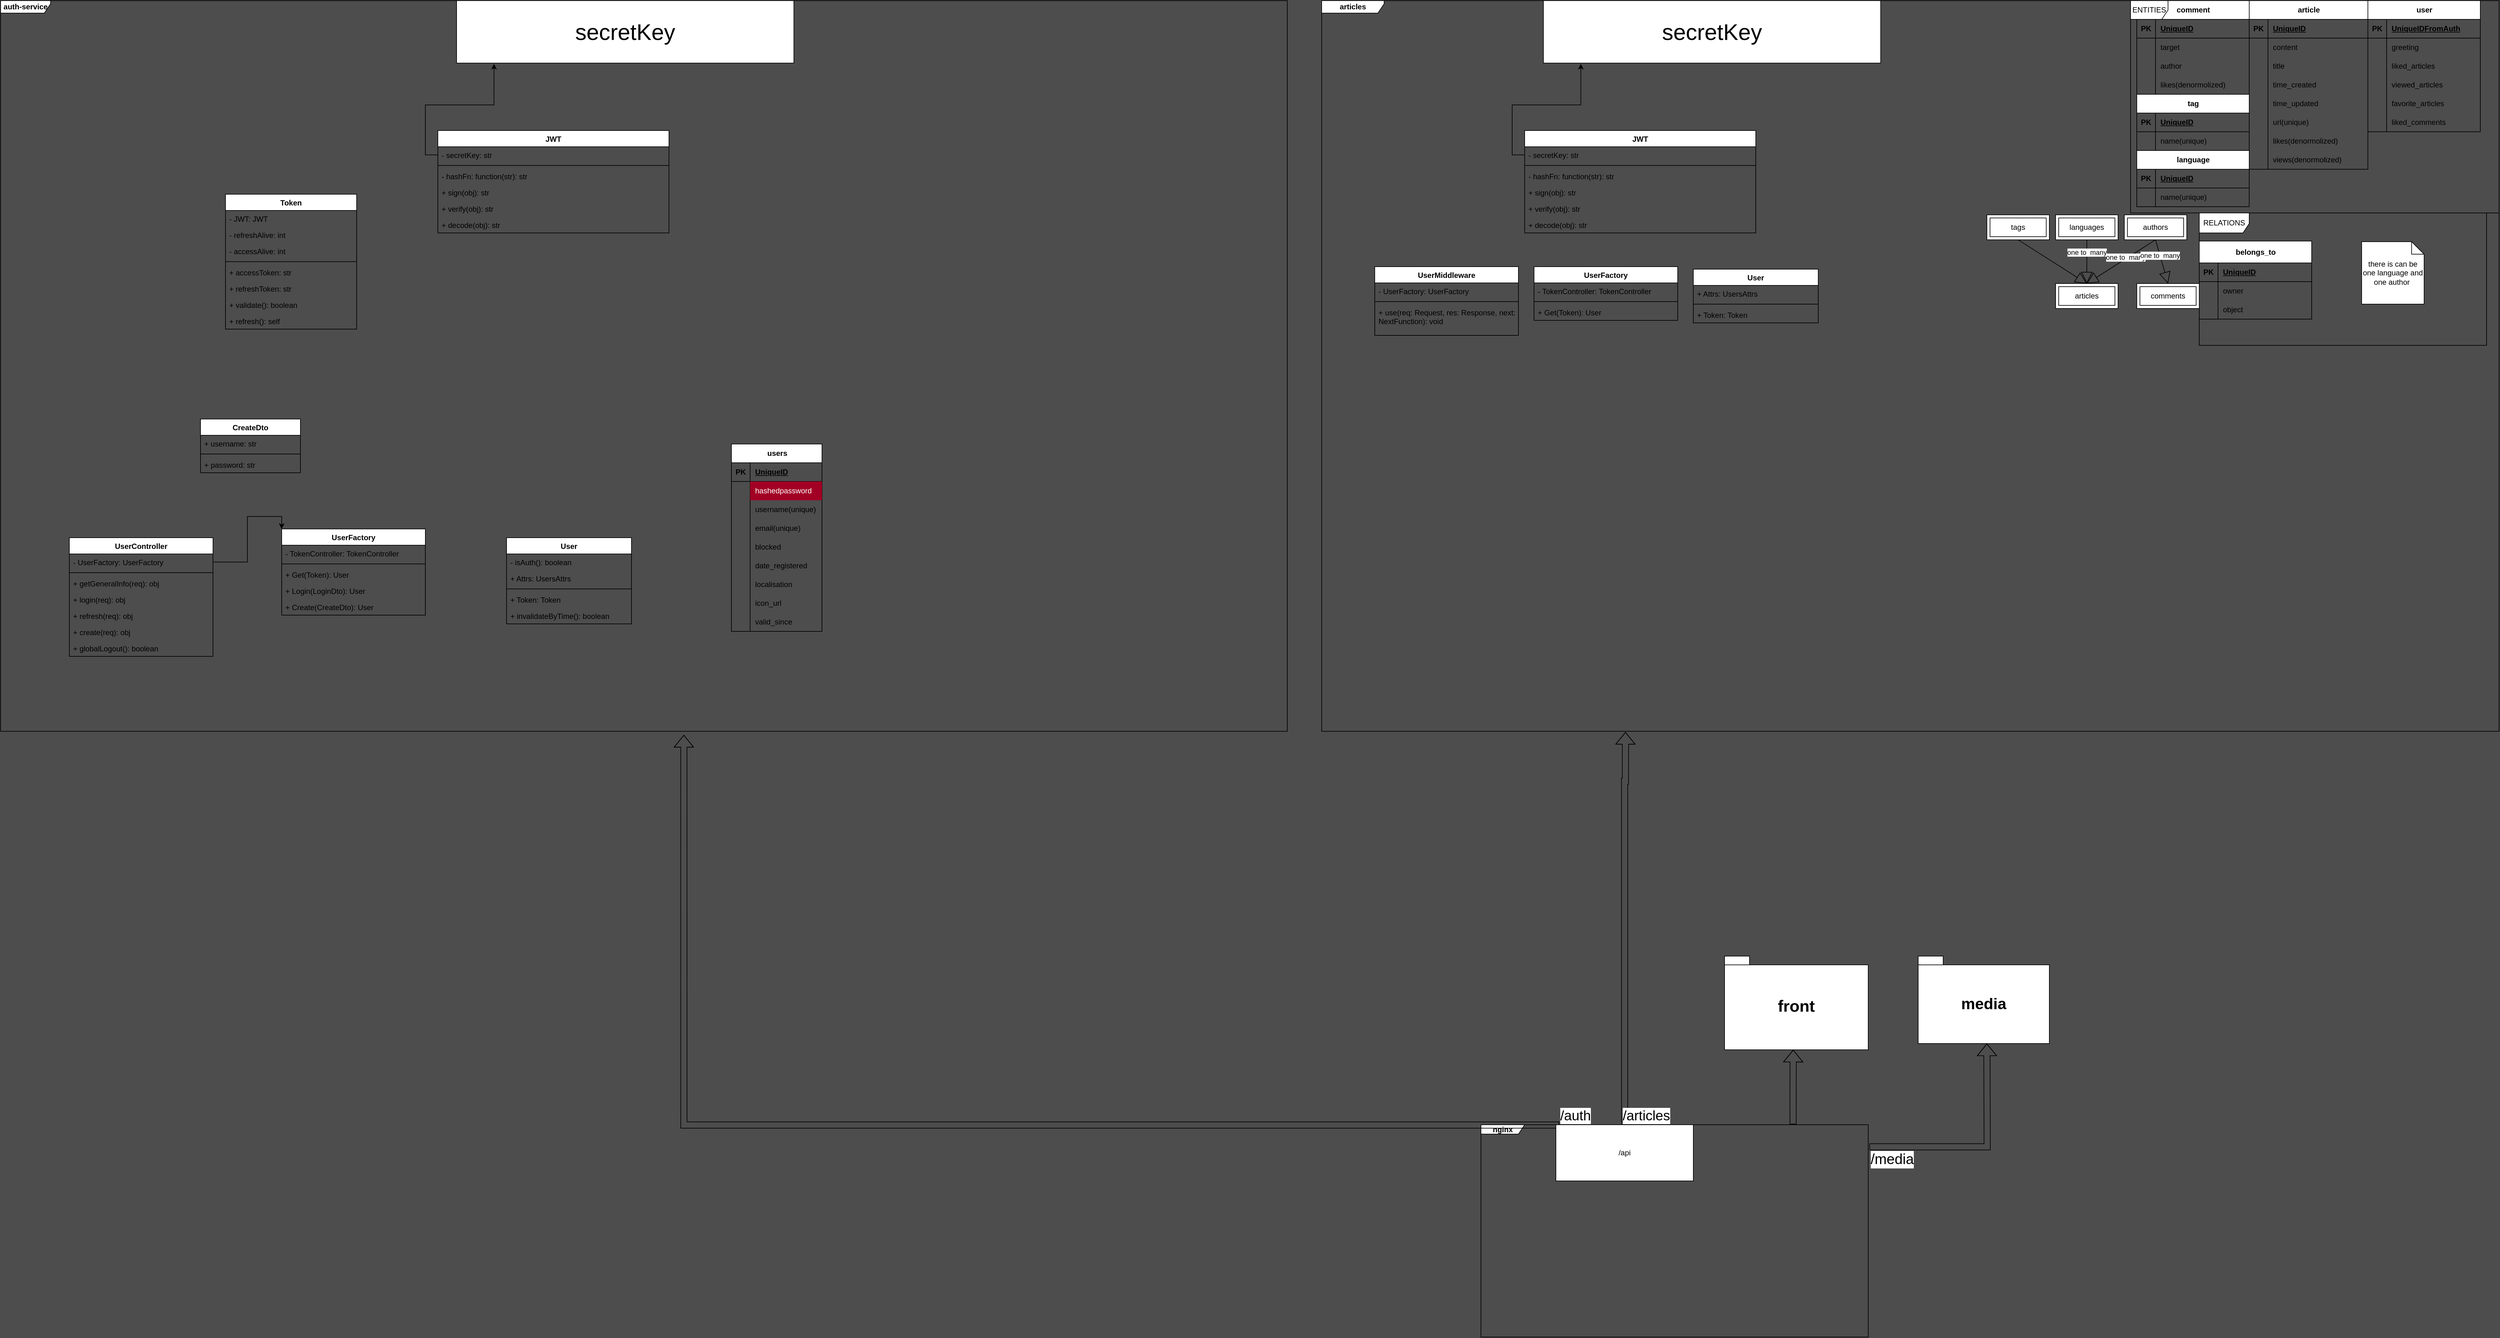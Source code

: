 <mxfile version="21.5.2" type="github">
  <diagram name="Page-1" id="b5b7bab2-c9e2-2cf4-8b2a-24fd1a2a6d21">
    <mxGraphModel dx="4234" dy="-529" grid="1" gridSize="10" guides="1" tooltips="1" connect="1" arrows="1" fold="1" page="0" pageScale="1" pageWidth="827" pageHeight="1169" background="#4D4D4D" math="0" shadow="0">
      <root>
        <mxCell id="0" />
        <mxCell id="1" parent="0" />
        <mxCell id="cC-XcGZGS9bqRyRYvab3-1" value="&lt;b&gt;articles&lt;br&gt;&lt;/b&gt;" style="shape=umlFrame;whiteSpace=wrap;html=1;pointerEvents=0;width=100;height=20;" parent="1" vertex="1">
          <mxGeometry x="-725" y="1310" width="1885" height="1170" as="geometry" />
        </mxCell>
        <mxCell id="cC-XcGZGS9bqRyRYvab3-2" value="&lt;b&gt;auth-service&lt;/b&gt;" style="shape=umlFrame;whiteSpace=wrap;html=1;pointerEvents=0;width=80;height=20;" parent="1" vertex="1">
          <mxGeometry x="-2840" y="1310" width="2060" height="1170" as="geometry" />
        </mxCell>
        <mxCell id="cC-XcGZGS9bqRyRYvab3-6" value="&lt;b&gt;nginx&lt;/b&gt;" style="shape=umlFrame;whiteSpace=wrap;html=1;pointerEvents=0;width=70;height=15;" parent="1" vertex="1">
          <mxGeometry x="-470" y="3110" width="620" height="340" as="geometry" />
        </mxCell>
        <mxCell id="cC-XcGZGS9bqRyRYvab3-7" value="users" style="shape=table;startSize=30;container=1;collapsible=1;childLayout=tableLayout;fixedRows=1;rowLines=0;fontStyle=1;align=center;resizeLast=1;html=1;" parent="1" vertex="1">
          <mxGeometry x="-1670" y="2020" width="145" height="300" as="geometry" />
        </mxCell>
        <mxCell id="cC-XcGZGS9bqRyRYvab3-8" value="" style="shape=tableRow;horizontal=0;startSize=0;swimlaneHead=0;swimlaneBody=0;fillColor=none;collapsible=0;dropTarget=0;points=[[0,0.5],[1,0.5]];portConstraint=eastwest;top=0;left=0;right=0;bottom=1;" parent="cC-XcGZGS9bqRyRYvab3-7" vertex="1">
          <mxGeometry y="30" width="145" height="30" as="geometry" />
        </mxCell>
        <mxCell id="cC-XcGZGS9bqRyRYvab3-9" value="PK" style="shape=partialRectangle;connectable=0;fillColor=none;top=0;left=0;bottom=0;right=0;fontStyle=1;overflow=hidden;whiteSpace=wrap;html=1;" parent="cC-XcGZGS9bqRyRYvab3-8" vertex="1">
          <mxGeometry width="30" height="30" as="geometry">
            <mxRectangle width="30" height="30" as="alternateBounds" />
          </mxGeometry>
        </mxCell>
        <mxCell id="cC-XcGZGS9bqRyRYvab3-10" value="UniqueID" style="shape=partialRectangle;connectable=0;fillColor=none;top=0;left=0;bottom=0;right=0;align=left;spacingLeft=6;fontStyle=5;overflow=hidden;whiteSpace=wrap;html=1;" parent="cC-XcGZGS9bqRyRYvab3-8" vertex="1">
          <mxGeometry x="30" width="115" height="30" as="geometry">
            <mxRectangle width="115" height="30" as="alternateBounds" />
          </mxGeometry>
        </mxCell>
        <mxCell id="cC-XcGZGS9bqRyRYvab3-14" value="" style="shape=tableRow;horizontal=0;startSize=0;swimlaneHead=0;swimlaneBody=0;fillColor=none;collapsible=0;dropTarget=0;points=[[0,0.5],[1,0.5]];portConstraint=eastwest;top=0;left=0;right=0;bottom=0;" parent="cC-XcGZGS9bqRyRYvab3-7" vertex="1">
          <mxGeometry y="60" width="145" height="30" as="geometry" />
        </mxCell>
        <mxCell id="cC-XcGZGS9bqRyRYvab3-15" value="" style="shape=partialRectangle;connectable=0;fillColor=none;top=0;left=0;bottom=0;right=0;editable=1;overflow=hidden;whiteSpace=wrap;html=1;" parent="cC-XcGZGS9bqRyRYvab3-14" vertex="1">
          <mxGeometry width="30" height="30" as="geometry">
            <mxRectangle width="30" height="30" as="alternateBounds" />
          </mxGeometry>
        </mxCell>
        <mxCell id="cC-XcGZGS9bqRyRYvab3-16" value="hashedpassword" style="shape=partialRectangle;connectable=0;fillColor=#a20025;top=0;left=0;bottom=0;right=0;align=left;spacingLeft=6;overflow=hidden;whiteSpace=wrap;html=1;fontColor=#ffffff;strokeColor=#6F0000;" parent="cC-XcGZGS9bqRyRYvab3-14" vertex="1">
          <mxGeometry x="30" width="115" height="30" as="geometry">
            <mxRectangle width="115" height="30" as="alternateBounds" />
          </mxGeometry>
        </mxCell>
        <mxCell id="cC-XcGZGS9bqRyRYvab3-11" value="" style="shape=tableRow;horizontal=0;startSize=0;swimlaneHead=0;swimlaneBody=0;fillColor=none;collapsible=0;dropTarget=0;points=[[0,0.5],[1,0.5]];portConstraint=eastwest;top=0;left=0;right=0;bottom=0;" parent="cC-XcGZGS9bqRyRYvab3-7" vertex="1">
          <mxGeometry y="90" width="145" height="30" as="geometry" />
        </mxCell>
        <mxCell id="cC-XcGZGS9bqRyRYvab3-12" value="" style="shape=partialRectangle;connectable=0;fillColor=none;top=0;left=0;bottom=0;right=0;editable=1;overflow=hidden;whiteSpace=wrap;html=1;" parent="cC-XcGZGS9bqRyRYvab3-11" vertex="1">
          <mxGeometry width="30" height="30" as="geometry">
            <mxRectangle width="30" height="30" as="alternateBounds" />
          </mxGeometry>
        </mxCell>
        <mxCell id="cC-XcGZGS9bqRyRYvab3-13" value="username(unique)" style="shape=partialRectangle;connectable=0;fillColor=none;top=0;left=0;bottom=0;right=0;align=left;spacingLeft=6;overflow=hidden;whiteSpace=wrap;html=1;" parent="cC-XcGZGS9bqRyRYvab3-11" vertex="1">
          <mxGeometry x="30" width="115" height="30" as="geometry">
            <mxRectangle width="115" height="30" as="alternateBounds" />
          </mxGeometry>
        </mxCell>
        <mxCell id="cC-XcGZGS9bqRyRYvab3-17" value="" style="shape=tableRow;horizontal=0;startSize=0;swimlaneHead=0;swimlaneBody=0;fillColor=none;collapsible=0;dropTarget=0;points=[[0,0.5],[1,0.5]];portConstraint=eastwest;top=0;left=0;right=0;bottom=0;" parent="cC-XcGZGS9bqRyRYvab3-7" vertex="1">
          <mxGeometry y="120" width="145" height="30" as="geometry" />
        </mxCell>
        <mxCell id="cC-XcGZGS9bqRyRYvab3-18" value="" style="shape=partialRectangle;connectable=0;fillColor=none;top=0;left=0;bottom=0;right=0;editable=1;overflow=hidden;whiteSpace=wrap;html=1;" parent="cC-XcGZGS9bqRyRYvab3-17" vertex="1">
          <mxGeometry width="30" height="30" as="geometry">
            <mxRectangle width="30" height="30" as="alternateBounds" />
          </mxGeometry>
        </mxCell>
        <mxCell id="cC-XcGZGS9bqRyRYvab3-19" value="email(unique)" style="shape=partialRectangle;connectable=0;fillColor=none;top=0;left=0;bottom=0;right=0;align=left;spacingLeft=6;overflow=hidden;whiteSpace=wrap;html=1;" parent="cC-XcGZGS9bqRyRYvab3-17" vertex="1">
          <mxGeometry x="30" width="115" height="30" as="geometry">
            <mxRectangle width="115" height="30" as="alternateBounds" />
          </mxGeometry>
        </mxCell>
        <mxCell id="cC-XcGZGS9bqRyRYvab3-20" value="" style="shape=tableRow;horizontal=0;startSize=0;swimlaneHead=0;swimlaneBody=0;fillColor=none;collapsible=0;dropTarget=0;points=[[0,0.5],[1,0.5]];portConstraint=eastwest;top=0;left=0;right=0;bottom=0;" parent="cC-XcGZGS9bqRyRYvab3-7" vertex="1">
          <mxGeometry y="150" width="145" height="30" as="geometry" />
        </mxCell>
        <mxCell id="cC-XcGZGS9bqRyRYvab3-21" value="" style="shape=partialRectangle;connectable=0;fillColor=none;top=0;left=0;bottom=0;right=0;editable=1;overflow=hidden;whiteSpace=wrap;html=1;" parent="cC-XcGZGS9bqRyRYvab3-20" vertex="1">
          <mxGeometry width="30" height="30" as="geometry">
            <mxRectangle width="30" height="30" as="alternateBounds" />
          </mxGeometry>
        </mxCell>
        <mxCell id="cC-XcGZGS9bqRyRYvab3-22" value="blocked" style="shape=partialRectangle;connectable=0;fillColor=none;top=0;left=0;bottom=0;right=0;align=left;spacingLeft=6;overflow=hidden;whiteSpace=wrap;html=1;" parent="cC-XcGZGS9bqRyRYvab3-20" vertex="1">
          <mxGeometry x="30" width="115" height="30" as="geometry">
            <mxRectangle width="115" height="30" as="alternateBounds" />
          </mxGeometry>
        </mxCell>
        <mxCell id="cC-XcGZGS9bqRyRYvab3-23" value="" style="shape=tableRow;horizontal=0;startSize=0;swimlaneHead=0;swimlaneBody=0;fillColor=none;collapsible=0;dropTarget=0;points=[[0,0.5],[1,0.5]];portConstraint=eastwest;top=0;left=0;right=0;bottom=0;" parent="cC-XcGZGS9bqRyRYvab3-7" vertex="1">
          <mxGeometry y="180" width="145" height="30" as="geometry" />
        </mxCell>
        <mxCell id="cC-XcGZGS9bqRyRYvab3-24" value="" style="shape=partialRectangle;connectable=0;fillColor=none;top=0;left=0;bottom=0;right=0;editable=1;overflow=hidden;whiteSpace=wrap;html=1;" parent="cC-XcGZGS9bqRyRYvab3-23" vertex="1">
          <mxGeometry width="30" height="30" as="geometry">
            <mxRectangle width="30" height="30" as="alternateBounds" />
          </mxGeometry>
        </mxCell>
        <mxCell id="cC-XcGZGS9bqRyRYvab3-25" value="date_registered" style="shape=partialRectangle;connectable=0;fillColor=none;top=0;left=0;bottom=0;right=0;align=left;spacingLeft=6;overflow=hidden;whiteSpace=wrap;html=1;" parent="cC-XcGZGS9bqRyRYvab3-23" vertex="1">
          <mxGeometry x="30" width="115" height="30" as="geometry">
            <mxRectangle width="115" height="30" as="alternateBounds" />
          </mxGeometry>
        </mxCell>
        <mxCell id="BNr6LQ1-7om-cb5OI1gL-2" value="" style="shape=tableRow;horizontal=0;startSize=0;swimlaneHead=0;swimlaneBody=0;fillColor=none;collapsible=0;dropTarget=0;points=[[0,0.5],[1,0.5]];portConstraint=eastwest;top=0;left=0;right=0;bottom=0;" parent="cC-XcGZGS9bqRyRYvab3-7" vertex="1">
          <mxGeometry y="210" width="145" height="30" as="geometry" />
        </mxCell>
        <mxCell id="BNr6LQ1-7om-cb5OI1gL-3" value="" style="shape=partialRectangle;connectable=0;fillColor=none;top=0;left=0;bottom=0;right=0;editable=1;overflow=hidden;whiteSpace=wrap;html=1;" parent="BNr6LQ1-7om-cb5OI1gL-2" vertex="1">
          <mxGeometry width="30" height="30" as="geometry">
            <mxRectangle width="30" height="30" as="alternateBounds" />
          </mxGeometry>
        </mxCell>
        <mxCell id="BNr6LQ1-7om-cb5OI1gL-4" value="localisation" style="shape=partialRectangle;connectable=0;fillColor=none;top=0;left=0;bottom=0;right=0;align=left;spacingLeft=6;overflow=hidden;whiteSpace=wrap;html=1;" parent="BNr6LQ1-7om-cb5OI1gL-2" vertex="1">
          <mxGeometry x="30" width="115" height="30" as="geometry">
            <mxRectangle width="115" height="30" as="alternateBounds" />
          </mxGeometry>
        </mxCell>
        <mxCell id="cC-XcGZGS9bqRyRYvab3-45" value="" style="shape=tableRow;horizontal=0;startSize=0;swimlaneHead=0;swimlaneBody=0;fillColor=none;collapsible=0;dropTarget=0;points=[[0,0.5],[1,0.5]];portConstraint=eastwest;top=0;left=0;right=0;bottom=0;" parent="cC-XcGZGS9bqRyRYvab3-7" vertex="1">
          <mxGeometry y="240" width="145" height="30" as="geometry" />
        </mxCell>
        <mxCell id="cC-XcGZGS9bqRyRYvab3-46" value="" style="shape=partialRectangle;connectable=0;fillColor=none;top=0;left=0;bottom=0;right=0;editable=1;overflow=hidden;whiteSpace=wrap;html=1;" parent="cC-XcGZGS9bqRyRYvab3-45" vertex="1">
          <mxGeometry width="30" height="30" as="geometry">
            <mxRectangle width="30" height="30" as="alternateBounds" />
          </mxGeometry>
        </mxCell>
        <mxCell id="cC-XcGZGS9bqRyRYvab3-47" value="icon_url" style="shape=partialRectangle;connectable=0;fillColor=none;top=0;left=0;bottom=0;right=0;align=left;spacingLeft=6;overflow=hidden;whiteSpace=wrap;html=1;" parent="cC-XcGZGS9bqRyRYvab3-45" vertex="1">
          <mxGeometry x="30" width="115" height="30" as="geometry">
            <mxRectangle width="115" height="30" as="alternateBounds" />
          </mxGeometry>
        </mxCell>
        <mxCell id="D8qSaVvH1JH4BpnXaVoW-185" value="" style="shape=tableRow;horizontal=0;startSize=0;swimlaneHead=0;swimlaneBody=0;fillColor=none;collapsible=0;dropTarget=0;points=[[0,0.5],[1,0.5]];portConstraint=eastwest;top=0;left=0;right=0;bottom=0;" vertex="1" parent="cC-XcGZGS9bqRyRYvab3-7">
          <mxGeometry y="270" width="145" height="30" as="geometry" />
        </mxCell>
        <mxCell id="D8qSaVvH1JH4BpnXaVoW-186" value="" style="shape=partialRectangle;connectable=0;fillColor=none;top=0;left=0;bottom=0;right=0;editable=1;overflow=hidden;whiteSpace=wrap;html=1;" vertex="1" parent="D8qSaVvH1JH4BpnXaVoW-185">
          <mxGeometry width="30" height="30" as="geometry">
            <mxRectangle width="30" height="30" as="alternateBounds" />
          </mxGeometry>
        </mxCell>
        <mxCell id="D8qSaVvH1JH4BpnXaVoW-187" value="valid_since" style="shape=partialRectangle;connectable=0;fillColor=none;top=0;left=0;bottom=0;right=0;align=left;spacingLeft=6;overflow=hidden;whiteSpace=wrap;html=1;" vertex="1" parent="D8qSaVvH1JH4BpnXaVoW-185">
          <mxGeometry x="30" width="115" height="30" as="geometry">
            <mxRectangle width="115" height="30" as="alternateBounds" />
          </mxGeometry>
        </mxCell>
        <mxCell id="cC-XcGZGS9bqRyRYvab3-127" value="&lt;font style=&quot;font-size: 25px;&quot;&gt;media&lt;/font&gt;" style="shape=folder;fontStyle=1;spacingTop=10;tabWidth=40;tabHeight=14;tabPosition=left;html=1;whiteSpace=wrap;" parent="1" vertex="1">
          <mxGeometry x="230" y="2840" width="210" height="140" as="geometry" />
        </mxCell>
        <mxCell id="cC-XcGZGS9bqRyRYvab3-128" value="&lt;font style=&quot;font-size: 26px;&quot;&gt;front&lt;/font&gt;" style="shape=folder;fontStyle=1;spacingTop=10;tabWidth=40;tabHeight=14;tabPosition=left;html=1;whiteSpace=wrap;" parent="1" vertex="1">
          <mxGeometry x="-80" y="2840" width="230" height="150" as="geometry" />
        </mxCell>
        <mxCell id="cC-XcGZGS9bqRyRYvab3-131" value="&lt;br&gt;&lt;span style=&quot;font-size: 23px;&quot;&gt;&lt;br&gt;&lt;/span&gt;" style="endArrow=block;endFill=1;html=1;edgeStyle=orthogonalEdgeStyle;align=left;verticalAlign=top;rounded=0;shape=flexArrow;entryX=0.413;entryY=0.992;entryDx=0;entryDy=0;entryPerimeter=0;exitX=0.806;exitY=-0.002;exitDx=0;exitDy=0;exitPerimeter=0;" parent="1" source="cC-XcGZGS9bqRyRYvab3-6" edge="1">
          <mxGeometry x="-0.845" relative="1" as="geometry">
            <mxPoint x="31" y="3316" as="sourcePoint" />
            <mxPoint x="30" y="2990" as="targetPoint" />
            <mxPoint as="offset" />
          </mxGeometry>
        </mxCell>
        <mxCell id="cC-XcGZGS9bqRyRYvab3-133" value="&lt;font style=&quot;font-size: 23px;&quot;&gt;/media&lt;/font&gt;" style="endArrow=block;endFill=1;html=1;edgeStyle=orthogonalEdgeStyle;align=left;verticalAlign=top;rounded=0;shape=flexArrow;entryX=0.413;entryY=0.992;entryDx=0;entryDy=0;entryPerimeter=0;exitX=1.003;exitY=0.104;exitDx=0;exitDy=0;exitPerimeter=0;" parent="1" source="cC-XcGZGS9bqRyRYvab3-6" edge="1">
          <mxGeometry x="-1" relative="1" as="geometry">
            <mxPoint x="341" y="3306" as="sourcePoint" />
            <mxPoint x="340" y="2980" as="targetPoint" />
          </mxGeometry>
        </mxCell>
        <mxCell id="cC-XcGZGS9bqRyRYvab3-136" value="" style="endArrow=block;endFill=1;html=1;edgeStyle=orthogonalEdgeStyle;align=left;verticalAlign=top;rounded=0;shape=flexArrow;exitX=0.024;exitY=0.006;exitDx=0;exitDy=0;entryX=0.531;entryY=1.005;entryDx=0;entryDy=0;entryPerimeter=0;exitPerimeter=0;" parent="1" source="BNr6LQ1-7om-cb5OI1gL-179" target="cC-XcGZGS9bqRyRYvab3-2" edge="1">
          <mxGeometry relative="1" as="geometry">
            <mxPoint x="-350" y="3110" as="sourcePoint" />
            <mxPoint x="-1360" y="2770" as="targetPoint" />
            <Array as="points">
              <mxPoint x="-1746" y="3111" />
            </Array>
          </mxGeometry>
        </mxCell>
        <mxCell id="cC-XcGZGS9bqRyRYvab3-137" value="&lt;font style=&quot;font-size: 22px;&quot;&gt;/auth&lt;/font&gt;" style="edgeLabel;resizable=0;html=1;align=left;verticalAlign=bottom;" parent="cC-XcGZGS9bqRyRYvab3-136" connectable="0" vertex="1">
          <mxGeometry x="-1" relative="1" as="geometry" />
        </mxCell>
        <mxCell id="BNr6LQ1-7om-cb5OI1gL-7" value="&lt;i&gt;&lt;br&gt;&lt;/i&gt;" style="endArrow=block;endFill=1;html=1;edgeStyle=orthogonalEdgeStyle;align=left;verticalAlign=top;rounded=0;shape=flexArrow;exitX=0.478;exitY=0.001;exitDx=0;exitDy=0;exitPerimeter=0;entryX=0.258;entryY=1.001;entryDx=0;entryDy=0;entryPerimeter=0;" parent="1" source="BNr6LQ1-7om-cb5OI1gL-179" target="cC-XcGZGS9bqRyRYvab3-1" edge="1">
          <mxGeometry x="-1" relative="1" as="geometry">
            <mxPoint x="-235" y="3110" as="sourcePoint" />
            <mxPoint x="-245" y="2510" as="targetPoint" />
            <Array as="points">
              <mxPoint x="-235" y="3110" />
              <mxPoint x="-235" y="3100" />
              <mxPoint x="-240" y="3100" />
              <mxPoint x="-240" y="2560" />
              <mxPoint x="-239" y="2560" />
            </Array>
          </mxGeometry>
        </mxCell>
        <mxCell id="BNr6LQ1-7om-cb5OI1gL-8" value="&lt;font style=&quot;font-size: 22px;&quot;&gt;/articles&lt;/font&gt;" style="edgeLabel;resizable=0;html=1;align=left;verticalAlign=bottom;" parent="BNr6LQ1-7om-cb5OI1gL-7" connectable="0" vertex="1">
          <mxGeometry x="-1" relative="1" as="geometry" />
        </mxCell>
        <mxCell id="BNr6LQ1-7om-cb5OI1gL-54" value="&lt;font style=&quot;font-size: 36px;&quot;&gt;secretKey&lt;/font&gt;" style="html=1;whiteSpace=wrap;" parent="1" vertex="1">
          <mxGeometry x="-2110" y="1310" width="540" height="100" as="geometry" />
        </mxCell>
        <mxCell id="BNr6LQ1-7om-cb5OI1gL-55" value="JWT" style="swimlane;fontStyle=1;align=center;verticalAlign=top;childLayout=stackLayout;horizontal=1;startSize=26;horizontalStack=0;resizeParent=1;resizeParentMax=0;resizeLast=0;collapsible=1;marginBottom=0;whiteSpace=wrap;html=1;" parent="1" vertex="1">
          <mxGeometry x="-2140" y="1518" width="370" height="164" as="geometry" />
        </mxCell>
        <mxCell id="BNr6LQ1-7om-cb5OI1gL-56" value="- secretKey: str" style="text;strokeColor=none;fillColor=none;align=left;verticalAlign=top;spacingLeft=4;spacingRight=4;overflow=hidden;rotatable=0;points=[[0,0.5],[1,0.5]];portConstraint=eastwest;whiteSpace=wrap;html=1;" parent="BNr6LQ1-7om-cb5OI1gL-55" vertex="1">
          <mxGeometry y="26" width="370" height="26" as="geometry" />
        </mxCell>
        <mxCell id="BNr6LQ1-7om-cb5OI1gL-57" value="" style="line;strokeWidth=1;fillColor=none;align=left;verticalAlign=middle;spacingTop=-1;spacingLeft=3;spacingRight=3;rotatable=0;labelPosition=right;points=[];portConstraint=eastwest;strokeColor=inherit;" parent="BNr6LQ1-7om-cb5OI1gL-55" vertex="1">
          <mxGeometry y="52" width="370" height="8" as="geometry" />
        </mxCell>
        <mxCell id="BNr6LQ1-7om-cb5OI1gL-59" value="- hashFn: function(str): str" style="text;strokeColor=none;fillColor=none;align=left;verticalAlign=top;spacingLeft=4;spacingRight=4;overflow=hidden;rotatable=0;points=[[0,0.5],[1,0.5]];portConstraint=eastwest;whiteSpace=wrap;html=1;" parent="BNr6LQ1-7om-cb5OI1gL-55" vertex="1">
          <mxGeometry y="60" width="370" height="26" as="geometry" />
        </mxCell>
        <mxCell id="BNr6LQ1-7om-cb5OI1gL-58" value="+ sign(obj): str" style="text;strokeColor=none;fillColor=none;align=left;verticalAlign=top;spacingLeft=4;spacingRight=4;overflow=hidden;rotatable=0;points=[[0,0.5],[1,0.5]];portConstraint=eastwest;whiteSpace=wrap;html=1;" parent="BNr6LQ1-7om-cb5OI1gL-55" vertex="1">
          <mxGeometry y="86" width="370" height="26" as="geometry" />
        </mxCell>
        <mxCell id="BNr6LQ1-7om-cb5OI1gL-113" value="+ verify(obj): str" style="text;strokeColor=none;fillColor=none;align=left;verticalAlign=top;spacingLeft=4;spacingRight=4;overflow=hidden;rotatable=0;points=[[0,0.5],[1,0.5]];portConstraint=eastwest;whiteSpace=wrap;html=1;" parent="BNr6LQ1-7om-cb5OI1gL-55" vertex="1">
          <mxGeometry y="112" width="370" height="26" as="geometry" />
        </mxCell>
        <mxCell id="BNr6LQ1-7om-cb5OI1gL-115" value="+ decode(obj): str" style="text;strokeColor=none;fillColor=none;align=left;verticalAlign=top;spacingLeft=4;spacingRight=4;overflow=hidden;rotatable=0;points=[[0,0.5],[1,0.5]];portConstraint=eastwest;whiteSpace=wrap;html=1;" parent="BNr6LQ1-7om-cb5OI1gL-55" vertex="1">
          <mxGeometry y="138" width="370" height="26" as="geometry" />
        </mxCell>
        <mxCell id="BNr6LQ1-7om-cb5OI1gL-69" style="edgeStyle=orthogonalEdgeStyle;rounded=0;orthogonalLoop=1;jettySize=auto;html=1;exitX=0;exitY=0.5;exitDx=0;exitDy=0;entryX=0.111;entryY=1.013;entryDx=0;entryDy=0;entryPerimeter=0;" parent="1" source="BNr6LQ1-7om-cb5OI1gL-56" target="BNr6LQ1-7om-cb5OI1gL-54" edge="1">
          <mxGeometry relative="1" as="geometry" />
        </mxCell>
        <mxCell id="BNr6LQ1-7om-cb5OI1gL-73" value="UserController" style="swimlane;fontStyle=1;align=center;verticalAlign=top;childLayout=stackLayout;horizontal=1;startSize=26;horizontalStack=0;resizeParent=1;resizeParentMax=0;resizeLast=0;collapsible=1;marginBottom=0;whiteSpace=wrap;html=1;" parent="1" vertex="1">
          <mxGeometry x="-2730" y="2170" width="230" height="190" as="geometry" />
        </mxCell>
        <mxCell id="BNr6LQ1-7om-cb5OI1gL-78" value="-&amp;nbsp;UserFactory:&amp;nbsp;UserFactory" style="text;strokeColor=none;fillColor=none;align=left;verticalAlign=top;spacingLeft=4;spacingRight=4;overflow=hidden;rotatable=0;points=[[0,0.5],[1,0.5]];portConstraint=eastwest;whiteSpace=wrap;html=1;" parent="BNr6LQ1-7om-cb5OI1gL-73" vertex="1">
          <mxGeometry y="26" width="230" height="26" as="geometry" />
        </mxCell>
        <mxCell id="BNr6LQ1-7om-cb5OI1gL-75" value="" style="line;strokeWidth=1;fillColor=none;align=left;verticalAlign=middle;spacingTop=-1;spacingLeft=3;spacingRight=3;rotatable=0;labelPosition=right;points=[];portConstraint=eastwest;strokeColor=inherit;" parent="BNr6LQ1-7om-cb5OI1gL-73" vertex="1">
          <mxGeometry y="52" width="230" height="8" as="geometry" />
        </mxCell>
        <mxCell id="BNr6LQ1-7om-cb5OI1gL-76" value="+ getGeneralInfo(req): obj" style="text;strokeColor=none;fillColor=none;align=left;verticalAlign=top;spacingLeft=4;spacingRight=4;overflow=hidden;rotatable=0;points=[[0,0.5],[1,0.5]];portConstraint=eastwest;whiteSpace=wrap;html=1;" parent="BNr6LQ1-7om-cb5OI1gL-73" vertex="1">
          <mxGeometry y="60" width="230" height="26" as="geometry" />
        </mxCell>
        <mxCell id="BNr6LQ1-7om-cb5OI1gL-95" value="+ login(req): obj" style="text;strokeColor=none;fillColor=none;align=left;verticalAlign=top;spacingLeft=4;spacingRight=4;overflow=hidden;rotatable=0;points=[[0,0.5],[1,0.5]];portConstraint=eastwest;whiteSpace=wrap;html=1;" parent="BNr6LQ1-7om-cb5OI1gL-73" vertex="1">
          <mxGeometry y="86" width="230" height="26" as="geometry" />
        </mxCell>
        <mxCell id="BNr6LQ1-7om-cb5OI1gL-96" value="+ refresh(req): obj" style="text;strokeColor=none;fillColor=none;align=left;verticalAlign=top;spacingLeft=4;spacingRight=4;overflow=hidden;rotatable=0;points=[[0,0.5],[1,0.5]];portConstraint=eastwest;whiteSpace=wrap;html=1;" parent="BNr6LQ1-7om-cb5OI1gL-73" vertex="1">
          <mxGeometry y="112" width="230" height="26" as="geometry" />
        </mxCell>
        <mxCell id="BNr6LQ1-7om-cb5OI1gL-144" value="+ create(req): obj" style="text;strokeColor=none;fillColor=none;align=left;verticalAlign=top;spacingLeft=4;spacingRight=4;overflow=hidden;rotatable=0;points=[[0,0.5],[1,0.5]];portConstraint=eastwest;whiteSpace=wrap;html=1;" parent="BNr6LQ1-7om-cb5OI1gL-73" vertex="1">
          <mxGeometry y="138" width="230" height="26" as="geometry" />
        </mxCell>
        <mxCell id="BNr6LQ1-7om-cb5OI1gL-172" value="+ globalLogout(): boolean" style="text;strokeColor=none;fillColor=none;align=left;verticalAlign=top;spacingLeft=4;spacingRight=4;overflow=hidden;rotatable=0;points=[[0,0.5],[1,0.5]];portConstraint=eastwest;whiteSpace=wrap;html=1;" parent="BNr6LQ1-7om-cb5OI1gL-73" vertex="1">
          <mxGeometry y="164" width="230" height="26" as="geometry" />
        </mxCell>
        <mxCell id="BNr6LQ1-7om-cb5OI1gL-155" value="UserFactory" style="swimlane;fontStyle=1;align=center;verticalAlign=top;childLayout=stackLayout;horizontal=1;startSize=26;horizontalStack=0;resizeParent=1;resizeParentMax=0;resizeLast=0;collapsible=1;marginBottom=0;whiteSpace=wrap;html=1;" parent="1" vertex="1">
          <mxGeometry x="-2390" y="2156" width="230" height="138" as="geometry" />
        </mxCell>
        <mxCell id="BNr6LQ1-7om-cb5OI1gL-171" value="- TokenController: TokenController" style="text;strokeColor=none;fillColor=none;align=left;verticalAlign=top;spacingLeft=4;spacingRight=4;overflow=hidden;rotatable=0;points=[[0,0.5],[1,0.5]];portConstraint=eastwest;whiteSpace=wrap;html=1;" parent="BNr6LQ1-7om-cb5OI1gL-155" vertex="1">
          <mxGeometry y="26" width="230" height="26" as="geometry" />
        </mxCell>
        <mxCell id="BNr6LQ1-7om-cb5OI1gL-157" value="" style="line;strokeWidth=1;fillColor=none;align=left;verticalAlign=middle;spacingTop=-1;spacingLeft=3;spacingRight=3;rotatable=0;labelPosition=right;points=[];portConstraint=eastwest;strokeColor=inherit;" parent="BNr6LQ1-7om-cb5OI1gL-155" vertex="1">
          <mxGeometry y="52" width="230" height="8" as="geometry" />
        </mxCell>
        <mxCell id="BNr6LQ1-7om-cb5OI1gL-156" value="+ Get(Token): User" style="text;strokeColor=none;fillColor=none;align=left;verticalAlign=top;spacingLeft=4;spacingRight=4;overflow=hidden;rotatable=0;points=[[0,0.5],[1,0.5]];portConstraint=eastwest;whiteSpace=wrap;html=1;" parent="BNr6LQ1-7om-cb5OI1gL-155" vertex="1">
          <mxGeometry y="60" width="230" height="26" as="geometry" />
        </mxCell>
        <mxCell id="BNr6LQ1-7om-cb5OI1gL-165" value="+ Login(LoginDto): User" style="text;strokeColor=none;fillColor=none;align=left;verticalAlign=top;spacingLeft=4;spacingRight=4;overflow=hidden;rotatable=0;points=[[0,0.5],[1,0.5]];portConstraint=eastwest;whiteSpace=wrap;html=1;" parent="BNr6LQ1-7om-cb5OI1gL-155" vertex="1">
          <mxGeometry y="86" width="230" height="26" as="geometry" />
        </mxCell>
        <mxCell id="BNr6LQ1-7om-cb5OI1gL-160" value="+ Create(CreateDto): User" style="text;strokeColor=none;fillColor=none;align=left;verticalAlign=top;spacingLeft=4;spacingRight=4;overflow=hidden;rotatable=0;points=[[0,0.5],[1,0.5]];portConstraint=eastwest;whiteSpace=wrap;html=1;" parent="BNr6LQ1-7om-cb5OI1gL-155" vertex="1">
          <mxGeometry y="112" width="230" height="26" as="geometry" />
        </mxCell>
        <mxCell id="BNr6LQ1-7om-cb5OI1gL-161" value="CreateDto" style="swimlane;fontStyle=1;align=center;verticalAlign=top;childLayout=stackLayout;horizontal=1;startSize=26;horizontalStack=0;resizeParent=1;resizeParentMax=0;resizeLast=0;collapsible=1;marginBottom=0;whiteSpace=wrap;html=1;" parent="1" vertex="1">
          <mxGeometry x="-2520" y="1980" width="160" height="86" as="geometry" />
        </mxCell>
        <mxCell id="BNr6LQ1-7om-cb5OI1gL-162" value="+ username: str" style="text;strokeColor=none;fillColor=none;align=left;verticalAlign=top;spacingLeft=4;spacingRight=4;overflow=hidden;rotatable=0;points=[[0,0.5],[1,0.5]];portConstraint=eastwest;whiteSpace=wrap;html=1;" parent="BNr6LQ1-7om-cb5OI1gL-161" vertex="1">
          <mxGeometry y="26" width="160" height="26" as="geometry" />
        </mxCell>
        <mxCell id="BNr6LQ1-7om-cb5OI1gL-163" value="" style="line;strokeWidth=1;fillColor=none;align=left;verticalAlign=middle;spacingTop=-1;spacingLeft=3;spacingRight=3;rotatable=0;labelPosition=right;points=[];portConstraint=eastwest;strokeColor=inherit;" parent="BNr6LQ1-7om-cb5OI1gL-161" vertex="1">
          <mxGeometry y="52" width="160" height="8" as="geometry" />
        </mxCell>
        <mxCell id="BNr6LQ1-7om-cb5OI1gL-164" value="+ password: str" style="text;strokeColor=none;fillColor=none;align=left;verticalAlign=top;spacingLeft=4;spacingRight=4;overflow=hidden;rotatable=0;points=[[0,0.5],[1,0.5]];portConstraint=eastwest;whiteSpace=wrap;html=1;" parent="BNr6LQ1-7om-cb5OI1gL-161" vertex="1">
          <mxGeometry y="60" width="160" height="26" as="geometry" />
        </mxCell>
        <mxCell id="BNr6LQ1-7om-cb5OI1gL-173" value="User" style="swimlane;fontStyle=1;align=center;verticalAlign=top;childLayout=stackLayout;horizontal=1;startSize=26;horizontalStack=0;resizeParent=1;resizeParentMax=0;resizeLast=0;collapsible=1;marginBottom=0;whiteSpace=wrap;html=1;" parent="1" vertex="1">
          <mxGeometry x="-2030" y="2170" width="200" height="138" as="geometry" />
        </mxCell>
        <mxCell id="BNr6LQ1-7om-cb5OI1gL-178" value="- isAuth(): boolean" style="text;strokeColor=none;fillColor=none;align=left;verticalAlign=top;spacingLeft=4;spacingRight=4;overflow=hidden;rotatable=0;points=[[0,0.5],[1,0.5]];portConstraint=eastwest;whiteSpace=wrap;html=1;" parent="BNr6LQ1-7om-cb5OI1gL-173" vertex="1">
          <mxGeometry y="26" width="200" height="26" as="geometry" />
        </mxCell>
        <mxCell id="BNr6LQ1-7om-cb5OI1gL-170" value="+ Attrs: UsersAttrs" style="text;strokeColor=none;fillColor=none;align=left;verticalAlign=top;spacingLeft=4;spacingRight=4;overflow=hidden;rotatable=0;points=[[0,0.5],[1,0.5]];portConstraint=eastwest;whiteSpace=wrap;html=1;" parent="BNr6LQ1-7om-cb5OI1gL-173" vertex="1">
          <mxGeometry y="52" width="200" height="26" as="geometry" />
        </mxCell>
        <mxCell id="BNr6LQ1-7om-cb5OI1gL-175" value="" style="line;strokeWidth=1;fillColor=none;align=left;verticalAlign=middle;spacingTop=-1;spacingLeft=3;spacingRight=3;rotatable=0;labelPosition=right;points=[];portConstraint=eastwest;strokeColor=inherit;" parent="BNr6LQ1-7om-cb5OI1gL-173" vertex="1">
          <mxGeometry y="78" width="200" height="8" as="geometry" />
        </mxCell>
        <mxCell id="BNr6LQ1-7om-cb5OI1gL-168" value="+ Token: Token" style="text;strokeColor=none;fillColor=none;align=left;verticalAlign=top;spacingLeft=4;spacingRight=4;overflow=hidden;rotatable=0;points=[[0,0.5],[1,0.5]];portConstraint=eastwest;whiteSpace=wrap;html=1;" parent="BNr6LQ1-7om-cb5OI1gL-173" vertex="1">
          <mxGeometry y="86" width="200" height="26" as="geometry" />
        </mxCell>
        <mxCell id="D8qSaVvH1JH4BpnXaVoW-190" value="+ invalidateByTime(): boolean" style="text;strokeColor=none;fillColor=none;align=left;verticalAlign=top;spacingLeft=4;spacingRight=4;overflow=hidden;rotatable=0;points=[[0,0.5],[1,0.5]];portConstraint=eastwest;whiteSpace=wrap;html=1;" vertex="1" parent="BNr6LQ1-7om-cb5OI1gL-173">
          <mxGeometry y="112" width="200" height="26" as="geometry" />
        </mxCell>
        <mxCell id="BNr6LQ1-7om-cb5OI1gL-179" value="/api" style="html=1;whiteSpace=wrap;" parent="1" vertex="1">
          <mxGeometry x="-350" y="3110" width="220" height="90" as="geometry" />
        </mxCell>
        <mxCell id="8msNQi0UqzA19E7BlFjM-1" value="Token" style="swimlane;fontStyle=1;align=center;verticalAlign=top;childLayout=stackLayout;horizontal=1;startSize=26;horizontalStack=0;resizeParent=1;resizeParentMax=0;resizeLast=0;collapsible=1;marginBottom=0;whiteSpace=wrap;html=1;" parent="1" vertex="1">
          <mxGeometry x="-2480" y="1620" width="210" height="216" as="geometry" />
        </mxCell>
        <mxCell id="8msNQi0UqzA19E7BlFjM-14" value="-&amp;nbsp;JWT:&amp;nbsp;JWT" style="text;strokeColor=none;fillColor=none;align=left;verticalAlign=top;spacingLeft=4;spacingRight=4;overflow=hidden;rotatable=0;points=[[0,0.5],[1,0.5]];portConstraint=eastwest;whiteSpace=wrap;html=1;" parent="8msNQi0UqzA19E7BlFjM-1" vertex="1">
          <mxGeometry y="26" width="210" height="26" as="geometry" />
        </mxCell>
        <mxCell id="8msNQi0UqzA19E7BlFjM-16" value="- refreshAlive: int" style="text;strokeColor=none;fillColor=none;align=left;verticalAlign=top;spacingLeft=4;spacingRight=4;overflow=hidden;rotatable=0;points=[[0,0.5],[1,0.5]];portConstraint=eastwest;whiteSpace=wrap;html=1;" parent="8msNQi0UqzA19E7BlFjM-1" vertex="1">
          <mxGeometry y="52" width="210" height="26" as="geometry" />
        </mxCell>
        <mxCell id="8msNQi0UqzA19E7BlFjM-17" value="- accessAlive: int" style="text;strokeColor=none;fillColor=none;align=left;verticalAlign=top;spacingLeft=4;spacingRight=4;overflow=hidden;rotatable=0;points=[[0,0.5],[1,0.5]];portConstraint=eastwest;whiteSpace=wrap;html=1;" parent="8msNQi0UqzA19E7BlFjM-1" vertex="1">
          <mxGeometry y="78" width="210" height="26" as="geometry" />
        </mxCell>
        <mxCell id="8msNQi0UqzA19E7BlFjM-3" value="" style="line;strokeWidth=1;fillColor=none;align=left;verticalAlign=middle;spacingTop=-1;spacingLeft=3;spacingRight=3;rotatable=0;labelPosition=right;points=[];portConstraint=eastwest;strokeColor=inherit;" parent="8msNQi0UqzA19E7BlFjM-1" vertex="1">
          <mxGeometry y="104" width="210" height="8" as="geometry" />
        </mxCell>
        <mxCell id="8msNQi0UqzA19E7BlFjM-11" value="+ accessToken: str" style="text;strokeColor=none;fillColor=none;align=left;verticalAlign=top;spacingLeft=4;spacingRight=4;overflow=hidden;rotatable=0;points=[[0,0.5],[1,0.5]];portConstraint=eastwest;whiteSpace=wrap;html=1;" parent="8msNQi0UqzA19E7BlFjM-1" vertex="1">
          <mxGeometry y="112" width="210" height="26" as="geometry" />
        </mxCell>
        <mxCell id="8msNQi0UqzA19E7BlFjM-2" value="+ refreshToken: str" style="text;strokeColor=none;fillColor=none;align=left;verticalAlign=top;spacingLeft=4;spacingRight=4;overflow=hidden;rotatable=0;points=[[0,0.5],[1,0.5]];portConstraint=eastwest;whiteSpace=wrap;html=1;" parent="8msNQi0UqzA19E7BlFjM-1" vertex="1">
          <mxGeometry y="138" width="210" height="26" as="geometry" />
        </mxCell>
        <mxCell id="8msNQi0UqzA19E7BlFjM-5" value="+ validate(): boolean" style="text;strokeColor=none;fillColor=none;align=left;verticalAlign=top;spacingLeft=4;spacingRight=4;overflow=hidden;rotatable=0;points=[[0,0.5],[1,0.5]];portConstraint=eastwest;whiteSpace=wrap;html=1;" parent="8msNQi0UqzA19E7BlFjM-1" vertex="1">
          <mxGeometry y="164" width="210" height="26" as="geometry" />
        </mxCell>
        <mxCell id="8msNQi0UqzA19E7BlFjM-18" value="+ refresh(): self" style="text;strokeColor=none;fillColor=none;align=left;verticalAlign=top;spacingLeft=4;spacingRight=4;overflow=hidden;rotatable=0;points=[[0,0.5],[1,0.5]];portConstraint=eastwest;whiteSpace=wrap;html=1;" parent="8msNQi0UqzA19E7BlFjM-1" vertex="1">
          <mxGeometry y="190" width="210" height="26" as="geometry" />
        </mxCell>
        <mxCell id="D8qSaVvH1JH4BpnXaVoW-159" style="edgeStyle=orthogonalEdgeStyle;rounded=0;orthogonalLoop=1;jettySize=auto;html=1;exitX=1;exitY=0.5;exitDx=0;exitDy=0;entryX=0;entryY=0;entryDx=0;entryDy=0;" edge="1" parent="1" source="BNr6LQ1-7om-cb5OI1gL-78" target="BNr6LQ1-7om-cb5OI1gL-155">
          <mxGeometry relative="1" as="geometry" />
        </mxCell>
        <mxCell id="D8qSaVvH1JH4BpnXaVoW-261" value="article" style="shape=table;startSize=30;container=1;collapsible=1;childLayout=tableLayout;fixedRows=1;rowLines=0;fontStyle=1;align=center;resizeLast=1;html=1;" vertex="1" parent="1">
          <mxGeometry x="760" y="1310" width="190" height="270" as="geometry" />
        </mxCell>
        <mxCell id="D8qSaVvH1JH4BpnXaVoW-262" value="" style="shape=tableRow;horizontal=0;startSize=0;swimlaneHead=0;swimlaneBody=0;fillColor=none;collapsible=0;dropTarget=0;points=[[0,0.5],[1,0.5]];portConstraint=eastwest;top=0;left=0;right=0;bottom=1;" vertex="1" parent="D8qSaVvH1JH4BpnXaVoW-261">
          <mxGeometry y="30" width="190" height="30" as="geometry" />
        </mxCell>
        <mxCell id="D8qSaVvH1JH4BpnXaVoW-263" value="PK" style="shape=partialRectangle;connectable=0;fillColor=none;top=0;left=0;bottom=0;right=0;fontStyle=1;overflow=hidden;whiteSpace=wrap;html=1;" vertex="1" parent="D8qSaVvH1JH4BpnXaVoW-262">
          <mxGeometry width="30" height="30" as="geometry">
            <mxRectangle width="30" height="30" as="alternateBounds" />
          </mxGeometry>
        </mxCell>
        <mxCell id="D8qSaVvH1JH4BpnXaVoW-264" value="UniqueID" style="shape=partialRectangle;connectable=0;fillColor=none;top=0;left=0;bottom=0;right=0;align=left;spacingLeft=6;fontStyle=5;overflow=hidden;whiteSpace=wrap;html=1;" vertex="1" parent="D8qSaVvH1JH4BpnXaVoW-262">
          <mxGeometry x="30" width="160" height="30" as="geometry">
            <mxRectangle width="160" height="30" as="alternateBounds" />
          </mxGeometry>
        </mxCell>
        <mxCell id="D8qSaVvH1JH4BpnXaVoW-265" value="" style="shape=tableRow;horizontal=0;startSize=0;swimlaneHead=0;swimlaneBody=0;fillColor=none;collapsible=0;dropTarget=0;points=[[0,0.5],[1,0.5]];portConstraint=eastwest;top=0;left=0;right=0;bottom=0;" vertex="1" parent="D8qSaVvH1JH4BpnXaVoW-261">
          <mxGeometry y="60" width="190" height="30" as="geometry" />
        </mxCell>
        <mxCell id="D8qSaVvH1JH4BpnXaVoW-266" value="" style="shape=partialRectangle;connectable=0;fillColor=none;top=0;left=0;bottom=0;right=0;editable=1;overflow=hidden;whiteSpace=wrap;html=1;" vertex="1" parent="D8qSaVvH1JH4BpnXaVoW-265">
          <mxGeometry width="30" height="30" as="geometry">
            <mxRectangle width="30" height="30" as="alternateBounds" />
          </mxGeometry>
        </mxCell>
        <mxCell id="D8qSaVvH1JH4BpnXaVoW-267" value="content" style="shape=partialRectangle;connectable=0;fillColor=none;top=0;left=0;bottom=0;right=0;align=left;spacingLeft=6;overflow=hidden;whiteSpace=wrap;html=1;" vertex="1" parent="D8qSaVvH1JH4BpnXaVoW-265">
          <mxGeometry x="30" width="160" height="30" as="geometry">
            <mxRectangle width="160" height="30" as="alternateBounds" />
          </mxGeometry>
        </mxCell>
        <mxCell id="D8qSaVvH1JH4BpnXaVoW-268" value="" style="shape=tableRow;horizontal=0;startSize=0;swimlaneHead=0;swimlaneBody=0;fillColor=none;collapsible=0;dropTarget=0;points=[[0,0.5],[1,0.5]];portConstraint=eastwest;top=0;left=0;right=0;bottom=0;" vertex="1" parent="D8qSaVvH1JH4BpnXaVoW-261">
          <mxGeometry y="90" width="190" height="30" as="geometry" />
        </mxCell>
        <mxCell id="D8qSaVvH1JH4BpnXaVoW-269" value="" style="shape=partialRectangle;connectable=0;fillColor=none;top=0;left=0;bottom=0;right=0;editable=1;overflow=hidden;whiteSpace=wrap;html=1;" vertex="1" parent="D8qSaVvH1JH4BpnXaVoW-268">
          <mxGeometry width="30" height="30" as="geometry">
            <mxRectangle width="30" height="30" as="alternateBounds" />
          </mxGeometry>
        </mxCell>
        <mxCell id="D8qSaVvH1JH4BpnXaVoW-270" value="title" style="shape=partialRectangle;connectable=0;fillColor=none;top=0;left=0;bottom=0;right=0;align=left;spacingLeft=6;overflow=hidden;whiteSpace=wrap;html=1;" vertex="1" parent="D8qSaVvH1JH4BpnXaVoW-268">
          <mxGeometry x="30" width="160" height="30" as="geometry">
            <mxRectangle width="160" height="30" as="alternateBounds" />
          </mxGeometry>
        </mxCell>
        <mxCell id="D8qSaVvH1JH4BpnXaVoW-277" value="" style="shape=tableRow;horizontal=0;startSize=0;swimlaneHead=0;swimlaneBody=0;fillColor=none;collapsible=0;dropTarget=0;points=[[0,0.5],[1,0.5]];portConstraint=eastwest;top=0;left=0;right=0;bottom=0;" vertex="1" parent="D8qSaVvH1JH4BpnXaVoW-261">
          <mxGeometry y="120" width="190" height="30" as="geometry" />
        </mxCell>
        <mxCell id="D8qSaVvH1JH4BpnXaVoW-278" value="" style="shape=partialRectangle;connectable=0;fillColor=none;top=0;left=0;bottom=0;right=0;editable=1;overflow=hidden;whiteSpace=wrap;html=1;" vertex="1" parent="D8qSaVvH1JH4BpnXaVoW-277">
          <mxGeometry width="30" height="30" as="geometry">
            <mxRectangle width="30" height="30" as="alternateBounds" />
          </mxGeometry>
        </mxCell>
        <mxCell id="D8qSaVvH1JH4BpnXaVoW-279" value="time_created" style="shape=partialRectangle;connectable=0;fillColor=none;top=0;left=0;bottom=0;right=0;align=left;spacingLeft=6;overflow=hidden;whiteSpace=wrap;html=1;" vertex="1" parent="D8qSaVvH1JH4BpnXaVoW-277">
          <mxGeometry x="30" width="160" height="30" as="geometry">
            <mxRectangle width="160" height="30" as="alternateBounds" />
          </mxGeometry>
        </mxCell>
        <mxCell id="D8qSaVvH1JH4BpnXaVoW-280" value="" style="shape=tableRow;horizontal=0;startSize=0;swimlaneHead=0;swimlaneBody=0;fillColor=none;collapsible=0;dropTarget=0;points=[[0,0.5],[1,0.5]];portConstraint=eastwest;top=0;left=0;right=0;bottom=0;" vertex="1" parent="D8qSaVvH1JH4BpnXaVoW-261">
          <mxGeometry y="150" width="190" height="30" as="geometry" />
        </mxCell>
        <mxCell id="D8qSaVvH1JH4BpnXaVoW-281" value="" style="shape=partialRectangle;connectable=0;fillColor=none;top=0;left=0;bottom=0;right=0;editable=1;overflow=hidden;whiteSpace=wrap;html=1;" vertex="1" parent="D8qSaVvH1JH4BpnXaVoW-280">
          <mxGeometry width="30" height="30" as="geometry">
            <mxRectangle width="30" height="30" as="alternateBounds" />
          </mxGeometry>
        </mxCell>
        <mxCell id="D8qSaVvH1JH4BpnXaVoW-282" value="time_updated" style="shape=partialRectangle;connectable=0;fillColor=none;top=0;left=0;bottom=0;right=0;align=left;spacingLeft=6;overflow=hidden;whiteSpace=wrap;html=1;" vertex="1" parent="D8qSaVvH1JH4BpnXaVoW-280">
          <mxGeometry x="30" width="160" height="30" as="geometry">
            <mxRectangle width="160" height="30" as="alternateBounds" />
          </mxGeometry>
        </mxCell>
        <mxCell id="D8qSaVvH1JH4BpnXaVoW-283" value="" style="shape=tableRow;horizontal=0;startSize=0;swimlaneHead=0;swimlaneBody=0;fillColor=none;collapsible=0;dropTarget=0;points=[[0,0.5],[1,0.5]];portConstraint=eastwest;top=0;left=0;right=0;bottom=0;" vertex="1" parent="D8qSaVvH1JH4BpnXaVoW-261">
          <mxGeometry y="180" width="190" height="30" as="geometry" />
        </mxCell>
        <mxCell id="D8qSaVvH1JH4BpnXaVoW-284" value="" style="shape=partialRectangle;connectable=0;fillColor=none;top=0;left=0;bottom=0;right=0;editable=1;overflow=hidden;whiteSpace=wrap;html=1;" vertex="1" parent="D8qSaVvH1JH4BpnXaVoW-283">
          <mxGeometry width="30" height="30" as="geometry">
            <mxRectangle width="30" height="30" as="alternateBounds" />
          </mxGeometry>
        </mxCell>
        <mxCell id="D8qSaVvH1JH4BpnXaVoW-285" value="url(unique)" style="shape=partialRectangle;connectable=0;fillColor=none;top=0;left=0;bottom=0;right=0;align=left;spacingLeft=6;overflow=hidden;whiteSpace=wrap;html=1;" vertex="1" parent="D8qSaVvH1JH4BpnXaVoW-283">
          <mxGeometry x="30" width="160" height="30" as="geometry">
            <mxRectangle width="160" height="30" as="alternateBounds" />
          </mxGeometry>
        </mxCell>
        <mxCell id="D8qSaVvH1JH4BpnXaVoW-286" value="" style="shape=tableRow;horizontal=0;startSize=0;swimlaneHead=0;swimlaneBody=0;fillColor=none;collapsible=0;dropTarget=0;points=[[0,0.5],[1,0.5]];portConstraint=eastwest;top=0;left=0;right=0;bottom=0;" vertex="1" parent="D8qSaVvH1JH4BpnXaVoW-261">
          <mxGeometry y="210" width="190" height="30" as="geometry" />
        </mxCell>
        <mxCell id="D8qSaVvH1JH4BpnXaVoW-287" value="" style="shape=partialRectangle;connectable=0;fillColor=none;top=0;left=0;bottom=0;right=0;editable=1;overflow=hidden;whiteSpace=wrap;html=1;" vertex="1" parent="D8qSaVvH1JH4BpnXaVoW-286">
          <mxGeometry width="30" height="30" as="geometry">
            <mxRectangle width="30" height="30" as="alternateBounds" />
          </mxGeometry>
        </mxCell>
        <mxCell id="D8qSaVvH1JH4BpnXaVoW-288" value="likes(denormolized)" style="shape=partialRectangle;connectable=0;fillColor=none;top=0;left=0;bottom=0;right=0;align=left;spacingLeft=6;overflow=hidden;whiteSpace=wrap;html=1;" vertex="1" parent="D8qSaVvH1JH4BpnXaVoW-286">
          <mxGeometry x="30" width="160" height="30" as="geometry">
            <mxRectangle width="160" height="30" as="alternateBounds" />
          </mxGeometry>
        </mxCell>
        <mxCell id="D8qSaVvH1JH4BpnXaVoW-289" value="" style="shape=tableRow;horizontal=0;startSize=0;swimlaneHead=0;swimlaneBody=0;fillColor=none;collapsible=0;dropTarget=0;points=[[0,0.5],[1,0.5]];portConstraint=eastwest;top=0;left=0;right=0;bottom=0;" vertex="1" parent="D8qSaVvH1JH4BpnXaVoW-261">
          <mxGeometry y="240" width="190" height="30" as="geometry" />
        </mxCell>
        <mxCell id="D8qSaVvH1JH4BpnXaVoW-290" value="" style="shape=partialRectangle;connectable=0;fillColor=none;top=0;left=0;bottom=0;right=0;editable=1;overflow=hidden;whiteSpace=wrap;html=1;" vertex="1" parent="D8qSaVvH1JH4BpnXaVoW-289">
          <mxGeometry width="30" height="30" as="geometry">
            <mxRectangle width="30" height="30" as="alternateBounds" />
          </mxGeometry>
        </mxCell>
        <mxCell id="D8qSaVvH1JH4BpnXaVoW-291" value="views(denormolized)" style="shape=partialRectangle;connectable=0;fillColor=none;top=0;left=0;bottom=0;right=0;align=left;spacingLeft=6;overflow=hidden;whiteSpace=wrap;html=1;" vertex="1" parent="D8qSaVvH1JH4BpnXaVoW-289">
          <mxGeometry x="30" width="160" height="30" as="geometry">
            <mxRectangle width="160" height="30" as="alternateBounds" />
          </mxGeometry>
        </mxCell>
        <mxCell id="D8qSaVvH1JH4BpnXaVoW-292" value="tag" style="shape=table;startSize=30;container=1;collapsible=1;childLayout=tableLayout;fixedRows=1;rowLines=0;fontStyle=1;align=center;resizeLast=1;html=1;" vertex="1" parent="1">
          <mxGeometry x="580" y="1460" width="180" height="90" as="geometry" />
        </mxCell>
        <mxCell id="D8qSaVvH1JH4BpnXaVoW-293" value="" style="shape=tableRow;horizontal=0;startSize=0;swimlaneHead=0;swimlaneBody=0;fillColor=none;collapsible=0;dropTarget=0;points=[[0,0.5],[1,0.5]];portConstraint=eastwest;top=0;left=0;right=0;bottom=1;" vertex="1" parent="D8qSaVvH1JH4BpnXaVoW-292">
          <mxGeometry y="30" width="180" height="30" as="geometry" />
        </mxCell>
        <mxCell id="D8qSaVvH1JH4BpnXaVoW-294" value="PK" style="shape=partialRectangle;connectable=0;fillColor=none;top=0;left=0;bottom=0;right=0;fontStyle=1;overflow=hidden;whiteSpace=wrap;html=1;" vertex="1" parent="D8qSaVvH1JH4BpnXaVoW-293">
          <mxGeometry width="30" height="30" as="geometry">
            <mxRectangle width="30" height="30" as="alternateBounds" />
          </mxGeometry>
        </mxCell>
        <mxCell id="D8qSaVvH1JH4BpnXaVoW-295" value="UniqueID" style="shape=partialRectangle;connectable=0;fillColor=none;top=0;left=0;bottom=0;right=0;align=left;spacingLeft=6;fontStyle=5;overflow=hidden;whiteSpace=wrap;html=1;" vertex="1" parent="D8qSaVvH1JH4BpnXaVoW-293">
          <mxGeometry x="30" width="150" height="30" as="geometry">
            <mxRectangle width="150" height="30" as="alternateBounds" />
          </mxGeometry>
        </mxCell>
        <mxCell id="D8qSaVvH1JH4BpnXaVoW-296" value="" style="shape=tableRow;horizontal=0;startSize=0;swimlaneHead=0;swimlaneBody=0;fillColor=none;collapsible=0;dropTarget=0;points=[[0,0.5],[1,0.5]];portConstraint=eastwest;top=0;left=0;right=0;bottom=0;" vertex="1" parent="D8qSaVvH1JH4BpnXaVoW-292">
          <mxGeometry y="60" width="180" height="30" as="geometry" />
        </mxCell>
        <mxCell id="D8qSaVvH1JH4BpnXaVoW-297" value="" style="shape=partialRectangle;connectable=0;fillColor=none;top=0;left=0;bottom=0;right=0;editable=1;overflow=hidden;whiteSpace=wrap;html=1;" vertex="1" parent="D8qSaVvH1JH4BpnXaVoW-296">
          <mxGeometry width="30" height="30" as="geometry">
            <mxRectangle width="30" height="30" as="alternateBounds" />
          </mxGeometry>
        </mxCell>
        <mxCell id="D8qSaVvH1JH4BpnXaVoW-298" value="name(unique)" style="shape=partialRectangle;connectable=0;fillColor=none;top=0;left=0;bottom=0;right=0;align=left;spacingLeft=6;overflow=hidden;whiteSpace=wrap;html=1;" vertex="1" parent="D8qSaVvH1JH4BpnXaVoW-296">
          <mxGeometry x="30" width="150" height="30" as="geometry">
            <mxRectangle width="150" height="30" as="alternateBounds" />
          </mxGeometry>
        </mxCell>
        <mxCell id="D8qSaVvH1JH4BpnXaVoW-299" value="language" style="shape=table;startSize=30;container=1;collapsible=1;childLayout=tableLayout;fixedRows=1;rowLines=0;fontStyle=1;align=center;resizeLast=1;html=1;" vertex="1" parent="1">
          <mxGeometry x="580" y="1550" width="180" height="90" as="geometry" />
        </mxCell>
        <mxCell id="D8qSaVvH1JH4BpnXaVoW-300" value="" style="shape=tableRow;horizontal=0;startSize=0;swimlaneHead=0;swimlaneBody=0;fillColor=none;collapsible=0;dropTarget=0;points=[[0,0.5],[1,0.5]];portConstraint=eastwest;top=0;left=0;right=0;bottom=1;" vertex="1" parent="D8qSaVvH1JH4BpnXaVoW-299">
          <mxGeometry y="30" width="180" height="30" as="geometry" />
        </mxCell>
        <mxCell id="D8qSaVvH1JH4BpnXaVoW-301" value="PK" style="shape=partialRectangle;connectable=0;fillColor=none;top=0;left=0;bottom=0;right=0;fontStyle=1;overflow=hidden;whiteSpace=wrap;html=1;" vertex="1" parent="D8qSaVvH1JH4BpnXaVoW-300">
          <mxGeometry width="30" height="30" as="geometry">
            <mxRectangle width="30" height="30" as="alternateBounds" />
          </mxGeometry>
        </mxCell>
        <mxCell id="D8qSaVvH1JH4BpnXaVoW-302" value="UniqueID" style="shape=partialRectangle;connectable=0;fillColor=none;top=0;left=0;bottom=0;right=0;align=left;spacingLeft=6;fontStyle=5;overflow=hidden;whiteSpace=wrap;html=1;" vertex="1" parent="D8qSaVvH1JH4BpnXaVoW-300">
          <mxGeometry x="30" width="150" height="30" as="geometry">
            <mxRectangle width="150" height="30" as="alternateBounds" />
          </mxGeometry>
        </mxCell>
        <mxCell id="D8qSaVvH1JH4BpnXaVoW-303" value="" style="shape=tableRow;horizontal=0;startSize=0;swimlaneHead=0;swimlaneBody=0;fillColor=none;collapsible=0;dropTarget=0;points=[[0,0.5],[1,0.5]];portConstraint=eastwest;top=0;left=0;right=0;bottom=0;" vertex="1" parent="D8qSaVvH1JH4BpnXaVoW-299">
          <mxGeometry y="60" width="180" height="30" as="geometry" />
        </mxCell>
        <mxCell id="D8qSaVvH1JH4BpnXaVoW-304" value="" style="shape=partialRectangle;connectable=0;fillColor=none;top=0;left=0;bottom=0;right=0;editable=1;overflow=hidden;whiteSpace=wrap;html=1;" vertex="1" parent="D8qSaVvH1JH4BpnXaVoW-303">
          <mxGeometry width="30" height="30" as="geometry">
            <mxRectangle width="30" height="30" as="alternateBounds" />
          </mxGeometry>
        </mxCell>
        <mxCell id="D8qSaVvH1JH4BpnXaVoW-305" value="name(unique)" style="shape=partialRectangle;connectable=0;fillColor=none;top=0;left=0;bottom=0;right=0;align=left;spacingLeft=6;overflow=hidden;whiteSpace=wrap;html=1;" vertex="1" parent="D8qSaVvH1JH4BpnXaVoW-303">
          <mxGeometry x="30" width="150" height="30" as="geometry">
            <mxRectangle width="150" height="30" as="alternateBounds" />
          </mxGeometry>
        </mxCell>
        <mxCell id="D8qSaVvH1JH4BpnXaVoW-306" value="user" style="shape=table;startSize=30;container=1;collapsible=1;childLayout=tableLayout;fixedRows=1;rowLines=0;fontStyle=1;align=center;resizeLast=1;html=1;" vertex="1" parent="1">
          <mxGeometry x="950" y="1310" width="180" height="210" as="geometry" />
        </mxCell>
        <mxCell id="D8qSaVvH1JH4BpnXaVoW-307" value="" style="shape=tableRow;horizontal=0;startSize=0;swimlaneHead=0;swimlaneBody=0;fillColor=none;collapsible=0;dropTarget=0;points=[[0,0.5],[1,0.5]];portConstraint=eastwest;top=0;left=0;right=0;bottom=1;" vertex="1" parent="D8qSaVvH1JH4BpnXaVoW-306">
          <mxGeometry y="30" width="180" height="30" as="geometry" />
        </mxCell>
        <mxCell id="D8qSaVvH1JH4BpnXaVoW-308" value="PK" style="shape=partialRectangle;connectable=0;fillColor=none;top=0;left=0;bottom=0;right=0;fontStyle=1;overflow=hidden;whiteSpace=wrap;html=1;" vertex="1" parent="D8qSaVvH1JH4BpnXaVoW-307">
          <mxGeometry width="30" height="30" as="geometry">
            <mxRectangle width="30" height="30" as="alternateBounds" />
          </mxGeometry>
        </mxCell>
        <mxCell id="D8qSaVvH1JH4BpnXaVoW-309" value="UniqueIDFromAuth" style="shape=partialRectangle;connectable=0;fillColor=none;top=0;left=0;bottom=0;right=0;align=left;spacingLeft=6;fontStyle=5;overflow=hidden;whiteSpace=wrap;html=1;" vertex="1" parent="D8qSaVvH1JH4BpnXaVoW-307">
          <mxGeometry x="30" width="150" height="30" as="geometry">
            <mxRectangle width="150" height="30" as="alternateBounds" />
          </mxGeometry>
        </mxCell>
        <mxCell id="D8qSaVvH1JH4BpnXaVoW-310" value="" style="shape=tableRow;horizontal=0;startSize=0;swimlaneHead=0;swimlaneBody=0;fillColor=none;collapsible=0;dropTarget=0;points=[[0,0.5],[1,0.5]];portConstraint=eastwest;top=0;left=0;right=0;bottom=0;" vertex="1" parent="D8qSaVvH1JH4BpnXaVoW-306">
          <mxGeometry y="60" width="180" height="30" as="geometry" />
        </mxCell>
        <mxCell id="D8qSaVvH1JH4BpnXaVoW-311" value="" style="shape=partialRectangle;connectable=0;fillColor=none;top=0;left=0;bottom=0;right=0;editable=1;overflow=hidden;whiteSpace=wrap;html=1;" vertex="1" parent="D8qSaVvH1JH4BpnXaVoW-310">
          <mxGeometry width="30" height="30" as="geometry">
            <mxRectangle width="30" height="30" as="alternateBounds" />
          </mxGeometry>
        </mxCell>
        <mxCell id="D8qSaVvH1JH4BpnXaVoW-312" value="greeting" style="shape=partialRectangle;connectable=0;fillColor=none;top=0;left=0;bottom=0;right=0;align=left;spacingLeft=6;overflow=hidden;whiteSpace=wrap;html=1;" vertex="1" parent="D8qSaVvH1JH4BpnXaVoW-310">
          <mxGeometry x="30" width="150" height="30" as="geometry">
            <mxRectangle width="150" height="30" as="alternateBounds" />
          </mxGeometry>
        </mxCell>
        <mxCell id="D8qSaVvH1JH4BpnXaVoW-313" value="" style="shape=tableRow;horizontal=0;startSize=0;swimlaneHead=0;swimlaneBody=0;fillColor=none;collapsible=0;dropTarget=0;points=[[0,0.5],[1,0.5]];portConstraint=eastwest;top=0;left=0;right=0;bottom=0;" vertex="1" parent="D8qSaVvH1JH4BpnXaVoW-306">
          <mxGeometry y="90" width="180" height="30" as="geometry" />
        </mxCell>
        <mxCell id="D8qSaVvH1JH4BpnXaVoW-314" value="" style="shape=partialRectangle;connectable=0;fillColor=none;top=0;left=0;bottom=0;right=0;editable=1;overflow=hidden;whiteSpace=wrap;html=1;" vertex="1" parent="D8qSaVvH1JH4BpnXaVoW-313">
          <mxGeometry width="30" height="30" as="geometry">
            <mxRectangle width="30" height="30" as="alternateBounds" />
          </mxGeometry>
        </mxCell>
        <mxCell id="D8qSaVvH1JH4BpnXaVoW-315" value="liked_articles" style="shape=partialRectangle;connectable=0;fillColor=none;top=0;left=0;bottom=0;right=0;align=left;spacingLeft=6;overflow=hidden;whiteSpace=wrap;html=1;" vertex="1" parent="D8qSaVvH1JH4BpnXaVoW-313">
          <mxGeometry x="30" width="150" height="30" as="geometry">
            <mxRectangle width="150" height="30" as="alternateBounds" />
          </mxGeometry>
        </mxCell>
        <mxCell id="D8qSaVvH1JH4BpnXaVoW-316" value="" style="shape=tableRow;horizontal=0;startSize=0;swimlaneHead=0;swimlaneBody=0;fillColor=none;collapsible=0;dropTarget=0;points=[[0,0.5],[1,0.5]];portConstraint=eastwest;top=0;left=0;right=0;bottom=0;" vertex="1" parent="D8qSaVvH1JH4BpnXaVoW-306">
          <mxGeometry y="120" width="180" height="30" as="geometry" />
        </mxCell>
        <mxCell id="D8qSaVvH1JH4BpnXaVoW-317" value="" style="shape=partialRectangle;connectable=0;fillColor=none;top=0;left=0;bottom=0;right=0;editable=1;overflow=hidden;whiteSpace=wrap;html=1;" vertex="1" parent="D8qSaVvH1JH4BpnXaVoW-316">
          <mxGeometry width="30" height="30" as="geometry">
            <mxRectangle width="30" height="30" as="alternateBounds" />
          </mxGeometry>
        </mxCell>
        <mxCell id="D8qSaVvH1JH4BpnXaVoW-318" value="viewed_articles" style="shape=partialRectangle;connectable=0;fillColor=none;top=0;left=0;bottom=0;right=0;align=left;spacingLeft=6;overflow=hidden;whiteSpace=wrap;html=1;" vertex="1" parent="D8qSaVvH1JH4BpnXaVoW-316">
          <mxGeometry x="30" width="150" height="30" as="geometry">
            <mxRectangle width="150" height="30" as="alternateBounds" />
          </mxGeometry>
        </mxCell>
        <mxCell id="D8qSaVvH1JH4BpnXaVoW-319" value="" style="shape=tableRow;horizontal=0;startSize=0;swimlaneHead=0;swimlaneBody=0;fillColor=none;collapsible=0;dropTarget=0;points=[[0,0.5],[1,0.5]];portConstraint=eastwest;top=0;left=0;right=0;bottom=0;" vertex="1" parent="D8qSaVvH1JH4BpnXaVoW-306">
          <mxGeometry y="150" width="180" height="30" as="geometry" />
        </mxCell>
        <mxCell id="D8qSaVvH1JH4BpnXaVoW-320" value="" style="shape=partialRectangle;connectable=0;fillColor=none;top=0;left=0;bottom=0;right=0;editable=1;overflow=hidden;whiteSpace=wrap;html=1;" vertex="1" parent="D8qSaVvH1JH4BpnXaVoW-319">
          <mxGeometry width="30" height="30" as="geometry">
            <mxRectangle width="30" height="30" as="alternateBounds" />
          </mxGeometry>
        </mxCell>
        <mxCell id="D8qSaVvH1JH4BpnXaVoW-321" value="favorite_articles" style="shape=partialRectangle;connectable=0;fillColor=none;top=0;left=0;bottom=0;right=0;align=left;spacingLeft=6;overflow=hidden;whiteSpace=wrap;html=1;" vertex="1" parent="D8qSaVvH1JH4BpnXaVoW-319">
          <mxGeometry x="30" width="150" height="30" as="geometry">
            <mxRectangle width="150" height="30" as="alternateBounds" />
          </mxGeometry>
        </mxCell>
        <mxCell id="D8qSaVvH1JH4BpnXaVoW-322" value="" style="shape=tableRow;horizontal=0;startSize=0;swimlaneHead=0;swimlaneBody=0;fillColor=none;collapsible=0;dropTarget=0;points=[[0,0.5],[1,0.5]];portConstraint=eastwest;top=0;left=0;right=0;bottom=0;" vertex="1" parent="D8qSaVvH1JH4BpnXaVoW-306">
          <mxGeometry y="180" width="180" height="30" as="geometry" />
        </mxCell>
        <mxCell id="D8qSaVvH1JH4BpnXaVoW-323" value="" style="shape=partialRectangle;connectable=0;fillColor=none;top=0;left=0;bottom=0;right=0;editable=1;overflow=hidden;whiteSpace=wrap;html=1;" vertex="1" parent="D8qSaVvH1JH4BpnXaVoW-322">
          <mxGeometry width="30" height="30" as="geometry">
            <mxRectangle width="30" height="30" as="alternateBounds" />
          </mxGeometry>
        </mxCell>
        <mxCell id="D8qSaVvH1JH4BpnXaVoW-324" value="liked_comments" style="shape=partialRectangle;connectable=0;fillColor=none;top=0;left=0;bottom=0;right=0;align=left;spacingLeft=6;overflow=hidden;whiteSpace=wrap;html=1;" vertex="1" parent="D8qSaVvH1JH4BpnXaVoW-322">
          <mxGeometry x="30" width="150" height="30" as="geometry">
            <mxRectangle width="150" height="30" as="alternateBounds" />
          </mxGeometry>
        </mxCell>
        <mxCell id="D8qSaVvH1JH4BpnXaVoW-325" value="comment" style="shape=table;startSize=30;container=1;collapsible=1;childLayout=tableLayout;fixedRows=1;rowLines=0;fontStyle=1;align=center;resizeLast=1;html=1;" vertex="1" parent="1">
          <mxGeometry x="580" y="1310" width="180" height="150" as="geometry" />
        </mxCell>
        <mxCell id="D8qSaVvH1JH4BpnXaVoW-326" value="" style="shape=tableRow;horizontal=0;startSize=0;swimlaneHead=0;swimlaneBody=0;fillColor=none;collapsible=0;dropTarget=0;points=[[0,0.5],[1,0.5]];portConstraint=eastwest;top=0;left=0;right=0;bottom=1;" vertex="1" parent="D8qSaVvH1JH4BpnXaVoW-325">
          <mxGeometry y="30" width="180" height="30" as="geometry" />
        </mxCell>
        <mxCell id="D8qSaVvH1JH4BpnXaVoW-327" value="PK" style="shape=partialRectangle;connectable=0;fillColor=none;top=0;left=0;bottom=0;right=0;fontStyle=1;overflow=hidden;whiteSpace=wrap;html=1;" vertex="1" parent="D8qSaVvH1JH4BpnXaVoW-326">
          <mxGeometry width="30" height="30" as="geometry">
            <mxRectangle width="30" height="30" as="alternateBounds" />
          </mxGeometry>
        </mxCell>
        <mxCell id="D8qSaVvH1JH4BpnXaVoW-328" value="UniqueID" style="shape=partialRectangle;connectable=0;fillColor=none;top=0;left=0;bottom=0;right=0;align=left;spacingLeft=6;fontStyle=5;overflow=hidden;whiteSpace=wrap;html=1;" vertex="1" parent="D8qSaVvH1JH4BpnXaVoW-326">
          <mxGeometry x="30" width="150" height="30" as="geometry">
            <mxRectangle width="150" height="30" as="alternateBounds" />
          </mxGeometry>
        </mxCell>
        <mxCell id="D8qSaVvH1JH4BpnXaVoW-329" value="" style="shape=tableRow;horizontal=0;startSize=0;swimlaneHead=0;swimlaneBody=0;fillColor=none;collapsible=0;dropTarget=0;points=[[0,0.5],[1,0.5]];portConstraint=eastwest;top=0;left=0;right=0;bottom=0;" vertex="1" parent="D8qSaVvH1JH4BpnXaVoW-325">
          <mxGeometry y="60" width="180" height="30" as="geometry" />
        </mxCell>
        <mxCell id="D8qSaVvH1JH4BpnXaVoW-330" value="" style="shape=partialRectangle;connectable=0;fillColor=none;top=0;left=0;bottom=0;right=0;editable=1;overflow=hidden;whiteSpace=wrap;html=1;" vertex="1" parent="D8qSaVvH1JH4BpnXaVoW-329">
          <mxGeometry width="30" height="30" as="geometry">
            <mxRectangle width="30" height="30" as="alternateBounds" />
          </mxGeometry>
        </mxCell>
        <mxCell id="D8qSaVvH1JH4BpnXaVoW-331" value="target" style="shape=partialRectangle;connectable=0;fillColor=none;top=0;left=0;bottom=0;right=0;align=left;spacingLeft=6;overflow=hidden;whiteSpace=wrap;html=1;" vertex="1" parent="D8qSaVvH1JH4BpnXaVoW-329">
          <mxGeometry x="30" width="150" height="30" as="geometry">
            <mxRectangle width="150" height="30" as="alternateBounds" />
          </mxGeometry>
        </mxCell>
        <mxCell id="D8qSaVvH1JH4BpnXaVoW-332" value="" style="shape=tableRow;horizontal=0;startSize=0;swimlaneHead=0;swimlaneBody=0;fillColor=none;collapsible=0;dropTarget=0;points=[[0,0.5],[1,0.5]];portConstraint=eastwest;top=0;left=0;right=0;bottom=0;" vertex="1" parent="D8qSaVvH1JH4BpnXaVoW-325">
          <mxGeometry y="90" width="180" height="30" as="geometry" />
        </mxCell>
        <mxCell id="D8qSaVvH1JH4BpnXaVoW-333" value="" style="shape=partialRectangle;connectable=0;fillColor=none;top=0;left=0;bottom=0;right=0;editable=1;overflow=hidden;whiteSpace=wrap;html=1;" vertex="1" parent="D8qSaVvH1JH4BpnXaVoW-332">
          <mxGeometry width="30" height="30" as="geometry">
            <mxRectangle width="30" height="30" as="alternateBounds" />
          </mxGeometry>
        </mxCell>
        <mxCell id="D8qSaVvH1JH4BpnXaVoW-334" value="author" style="shape=partialRectangle;connectable=0;fillColor=none;top=0;left=0;bottom=0;right=0;align=left;spacingLeft=6;overflow=hidden;whiteSpace=wrap;html=1;" vertex="1" parent="D8qSaVvH1JH4BpnXaVoW-332">
          <mxGeometry x="30" width="150" height="30" as="geometry">
            <mxRectangle width="150" height="30" as="alternateBounds" />
          </mxGeometry>
        </mxCell>
        <mxCell id="D8qSaVvH1JH4BpnXaVoW-335" value="" style="shape=tableRow;horizontal=0;startSize=0;swimlaneHead=0;swimlaneBody=0;fillColor=none;collapsible=0;dropTarget=0;points=[[0,0.5],[1,0.5]];portConstraint=eastwest;top=0;left=0;right=0;bottom=0;" vertex="1" parent="D8qSaVvH1JH4BpnXaVoW-325">
          <mxGeometry y="120" width="180" height="30" as="geometry" />
        </mxCell>
        <mxCell id="D8qSaVvH1JH4BpnXaVoW-336" value="" style="shape=partialRectangle;connectable=0;fillColor=none;top=0;left=0;bottom=0;right=0;editable=1;overflow=hidden;whiteSpace=wrap;html=1;" vertex="1" parent="D8qSaVvH1JH4BpnXaVoW-335">
          <mxGeometry width="30" height="30" as="geometry">
            <mxRectangle width="30" height="30" as="alternateBounds" />
          </mxGeometry>
        </mxCell>
        <mxCell id="D8qSaVvH1JH4BpnXaVoW-337" value="likes(denormolized)" style="shape=partialRectangle;connectable=0;fillColor=none;top=0;left=0;bottom=0;right=0;align=left;spacingLeft=6;overflow=hidden;whiteSpace=wrap;html=1;" vertex="1" parent="D8qSaVvH1JH4BpnXaVoW-335">
          <mxGeometry x="30" width="150" height="30" as="geometry">
            <mxRectangle width="150" height="30" as="alternateBounds" />
          </mxGeometry>
        </mxCell>
        <mxCell id="D8qSaVvH1JH4BpnXaVoW-339" value="belongs_to" style="shape=table;startSize=35;container=1;collapsible=1;childLayout=tableLayout;fixedRows=1;rowLines=0;fontStyle=1;align=center;resizeLast=1;html=1;" vertex="1" parent="1">
          <mxGeometry x="680" y="1695" width="180" height="125" as="geometry" />
        </mxCell>
        <mxCell id="D8qSaVvH1JH4BpnXaVoW-340" value="" style="shape=tableRow;horizontal=0;startSize=0;swimlaneHead=0;swimlaneBody=0;fillColor=none;collapsible=0;dropTarget=0;points=[[0,0.5],[1,0.5]];portConstraint=eastwest;top=0;left=0;right=0;bottom=1;" vertex="1" parent="D8qSaVvH1JH4BpnXaVoW-339">
          <mxGeometry y="35" width="180" height="30" as="geometry" />
        </mxCell>
        <mxCell id="D8qSaVvH1JH4BpnXaVoW-341" value="PK" style="shape=partialRectangle;connectable=0;fillColor=none;top=0;left=0;bottom=0;right=0;fontStyle=1;overflow=hidden;whiteSpace=wrap;html=1;" vertex="1" parent="D8qSaVvH1JH4BpnXaVoW-340">
          <mxGeometry width="30" height="30" as="geometry">
            <mxRectangle width="30" height="30" as="alternateBounds" />
          </mxGeometry>
        </mxCell>
        <mxCell id="D8qSaVvH1JH4BpnXaVoW-342" value="UniqueID" style="shape=partialRectangle;connectable=0;fillColor=none;top=0;left=0;bottom=0;right=0;align=left;spacingLeft=6;fontStyle=5;overflow=hidden;whiteSpace=wrap;html=1;" vertex="1" parent="D8qSaVvH1JH4BpnXaVoW-340">
          <mxGeometry x="30" width="150" height="30" as="geometry">
            <mxRectangle width="150" height="30" as="alternateBounds" />
          </mxGeometry>
        </mxCell>
        <mxCell id="D8qSaVvH1JH4BpnXaVoW-343" value="" style="shape=tableRow;horizontal=0;startSize=0;swimlaneHead=0;swimlaneBody=0;fillColor=none;collapsible=0;dropTarget=0;points=[[0,0.5],[1,0.5]];portConstraint=eastwest;top=0;left=0;right=0;bottom=0;" vertex="1" parent="D8qSaVvH1JH4BpnXaVoW-339">
          <mxGeometry y="65" width="180" height="30" as="geometry" />
        </mxCell>
        <mxCell id="D8qSaVvH1JH4BpnXaVoW-344" value="" style="shape=partialRectangle;connectable=0;fillColor=none;top=0;left=0;bottom=0;right=0;editable=1;overflow=hidden;whiteSpace=wrap;html=1;" vertex="1" parent="D8qSaVvH1JH4BpnXaVoW-343">
          <mxGeometry width="30" height="30" as="geometry">
            <mxRectangle width="30" height="30" as="alternateBounds" />
          </mxGeometry>
        </mxCell>
        <mxCell id="D8qSaVvH1JH4BpnXaVoW-345" value="owner" style="shape=partialRectangle;connectable=0;fillColor=none;top=0;left=0;bottom=0;right=0;align=left;spacingLeft=6;overflow=hidden;whiteSpace=wrap;html=1;" vertex="1" parent="D8qSaVvH1JH4BpnXaVoW-343">
          <mxGeometry x="30" width="150" height="30" as="geometry">
            <mxRectangle width="150" height="30" as="alternateBounds" />
          </mxGeometry>
        </mxCell>
        <mxCell id="D8qSaVvH1JH4BpnXaVoW-346" value="" style="shape=tableRow;horizontal=0;startSize=0;swimlaneHead=0;swimlaneBody=0;fillColor=none;collapsible=0;dropTarget=0;points=[[0,0.5],[1,0.5]];portConstraint=eastwest;top=0;left=0;right=0;bottom=0;" vertex="1" parent="D8qSaVvH1JH4BpnXaVoW-339">
          <mxGeometry y="95" width="180" height="30" as="geometry" />
        </mxCell>
        <mxCell id="D8qSaVvH1JH4BpnXaVoW-347" value="" style="shape=partialRectangle;connectable=0;fillColor=none;top=0;left=0;bottom=0;right=0;editable=1;overflow=hidden;whiteSpace=wrap;html=1;" vertex="1" parent="D8qSaVvH1JH4BpnXaVoW-346">
          <mxGeometry width="30" height="30" as="geometry">
            <mxRectangle width="30" height="30" as="alternateBounds" />
          </mxGeometry>
        </mxCell>
        <mxCell id="D8qSaVvH1JH4BpnXaVoW-348" value="object" style="shape=partialRectangle;connectable=0;fillColor=none;top=0;left=0;bottom=0;right=0;align=left;spacingLeft=6;overflow=hidden;whiteSpace=wrap;html=1;" vertex="1" parent="D8qSaVvH1JH4BpnXaVoW-346">
          <mxGeometry x="30" width="150" height="30" as="geometry">
            <mxRectangle width="150" height="30" as="alternateBounds" />
          </mxGeometry>
        </mxCell>
        <mxCell id="D8qSaVvH1JH4BpnXaVoW-355" value="ENTITIES" style="shape=umlFrame;whiteSpace=wrap;html=1;pointerEvents=0;" vertex="1" parent="1">
          <mxGeometry x="570" y="1310" width="590" height="340" as="geometry" />
        </mxCell>
        <mxCell id="D8qSaVvH1JH4BpnXaVoW-356" value="RELATIONS" style="shape=umlFrame;whiteSpace=wrap;html=1;pointerEvents=0;width=80;height=32;" vertex="1" parent="1">
          <mxGeometry x="680" y="1650" width="460" height="212" as="geometry" />
        </mxCell>
        <mxCell id="D8qSaVvH1JH4BpnXaVoW-357" value="there is can be one language and one author&amp;nbsp;" style="shape=note;size=20;whiteSpace=wrap;html=1;" vertex="1" parent="1">
          <mxGeometry x="940" y="1696" width="100" height="100" as="geometry" />
        </mxCell>
        <mxCell id="D8qSaVvH1JH4BpnXaVoW-358" value="authors" style="shape=ext;margin=3;double=1;whiteSpace=wrap;html=1;align=center;" vertex="1" parent="1">
          <mxGeometry x="560" y="1653" width="100" height="40" as="geometry" />
        </mxCell>
        <mxCell id="D8qSaVvH1JH4BpnXaVoW-359" value="articles" style="shape=ext;margin=3;double=1;whiteSpace=wrap;html=1;align=center;" vertex="1" parent="1">
          <mxGeometry x="450" y="1763" width="100" height="40" as="geometry" />
        </mxCell>
        <mxCell id="D8qSaVvH1JH4BpnXaVoW-360" value="languages" style="shape=ext;margin=3;double=1;whiteSpace=wrap;html=1;align=center;" vertex="1" parent="1">
          <mxGeometry x="450" y="1653" width="100" height="40" as="geometry" />
        </mxCell>
        <mxCell id="D8qSaVvH1JH4BpnXaVoW-361" value="comments" style="shape=ext;margin=3;double=1;whiteSpace=wrap;html=1;align=center;" vertex="1" parent="1">
          <mxGeometry x="580" y="1763" width="100" height="40" as="geometry" />
        </mxCell>
        <mxCell id="D8qSaVvH1JH4BpnXaVoW-362" value="tags" style="shape=ext;margin=3;double=1;whiteSpace=wrap;html=1;align=center;" vertex="1" parent="1">
          <mxGeometry x="340" y="1653" width="100" height="40" as="geometry" />
        </mxCell>
        <mxCell id="D8qSaVvH1JH4BpnXaVoW-364" value="" style="endArrow=block;endSize=16;endFill=0;html=1;rounded=0;entryX=0.5;entryY=0;entryDx=0;entryDy=0;exitX=0.5;exitY=1;exitDx=0;exitDy=0;" edge="1" parent="1" source="D8qSaVvH1JH4BpnXaVoW-358" target="D8qSaVvH1JH4BpnXaVoW-359">
          <mxGeometry width="160" relative="1" as="geometry">
            <mxPoint x="530" y="1673" as="sourcePoint" />
            <mxPoint x="690" y="1673" as="targetPoint" />
          </mxGeometry>
        </mxCell>
        <mxCell id="D8qSaVvH1JH4BpnXaVoW-370" value="one to&amp;nbsp; many" style="edgeLabel;html=1;align=center;verticalAlign=middle;resizable=0;points=[];" vertex="1" connectable="0" parent="D8qSaVvH1JH4BpnXaVoW-364">
          <mxGeometry x="-0.148" y="-2" relative="1" as="geometry">
            <mxPoint as="offset" />
          </mxGeometry>
        </mxCell>
        <mxCell id="D8qSaVvH1JH4BpnXaVoW-365" value="" style="endArrow=block;endSize=16;endFill=0;html=1;rounded=0;entryX=0.5;entryY=0;entryDx=0;entryDy=0;exitX=0.5;exitY=1;exitDx=0;exitDy=0;" edge="1" parent="1" source="D8qSaVvH1JH4BpnXaVoW-358" target="D8qSaVvH1JH4BpnXaVoW-361">
          <mxGeometry x="-0.022" width="160" relative="1" as="geometry">
            <mxPoint x="620" y="1703" as="sourcePoint" />
            <mxPoint x="510" y="1741" as="targetPoint" />
            <mxPoint as="offset" />
          </mxGeometry>
        </mxCell>
        <mxCell id="D8qSaVvH1JH4BpnXaVoW-369" value="one to&amp;nbsp; many" style="edgeLabel;html=1;align=center;verticalAlign=middle;resizable=0;points=[];" vertex="1" connectable="0" parent="D8qSaVvH1JH4BpnXaVoW-365">
          <mxGeometry x="-0.287" relative="1" as="geometry">
            <mxPoint as="offset" />
          </mxGeometry>
        </mxCell>
        <mxCell id="D8qSaVvH1JH4BpnXaVoW-366" value="" style="endArrow=block;endSize=16;endFill=0;html=1;rounded=0;entryX=0.5;entryY=0;entryDx=0;entryDy=0;exitX=0.5;exitY=1;exitDx=0;exitDy=0;" edge="1" parent="1" source="D8qSaVvH1JH4BpnXaVoW-360" target="D8qSaVvH1JH4BpnXaVoW-359">
          <mxGeometry width="160" relative="1" as="geometry">
            <mxPoint x="620" y="1703" as="sourcePoint" />
            <mxPoint x="640" y="1741" as="targetPoint" />
          </mxGeometry>
        </mxCell>
        <mxCell id="D8qSaVvH1JH4BpnXaVoW-368" value="one to&amp;nbsp; many" style="edgeLabel;html=1;align=center;verticalAlign=middle;resizable=0;points=[];" vertex="1" connectable="0" parent="D8qSaVvH1JH4BpnXaVoW-366">
          <mxGeometry x="-0.429" relative="1" as="geometry">
            <mxPoint as="offset" />
          </mxGeometry>
        </mxCell>
        <mxCell id="D8qSaVvH1JH4BpnXaVoW-367" value="" style="endArrow=block;endSize=16;endFill=0;html=1;rounded=0;exitX=0.5;exitY=1;exitDx=0;exitDy=0;entryX=0.5;entryY=0;entryDx=0;entryDy=0;" edge="1" parent="1" source="D8qSaVvH1JH4BpnXaVoW-362" target="D8qSaVvH1JH4BpnXaVoW-359">
          <mxGeometry width="160" relative="1" as="geometry">
            <mxPoint x="510" y="1703" as="sourcePoint" />
            <mxPoint x="500" y="1733" as="targetPoint" />
          </mxGeometry>
        </mxCell>
        <mxCell id="D8qSaVvH1JH4BpnXaVoW-375" value="&lt;font style=&quot;font-size: 36px;&quot;&gt;secretKey&lt;/font&gt;" style="html=1;whiteSpace=wrap;" vertex="1" parent="1">
          <mxGeometry x="-370" y="1310" width="540" height="100" as="geometry" />
        </mxCell>
        <mxCell id="D8qSaVvH1JH4BpnXaVoW-376" value="JWT" style="swimlane;fontStyle=1;align=center;verticalAlign=top;childLayout=stackLayout;horizontal=1;startSize=26;horizontalStack=0;resizeParent=1;resizeParentMax=0;resizeLast=0;collapsible=1;marginBottom=0;whiteSpace=wrap;html=1;" vertex="1" parent="1">
          <mxGeometry x="-400" y="1518" width="370" height="164" as="geometry" />
        </mxCell>
        <mxCell id="D8qSaVvH1JH4BpnXaVoW-377" value="- secretKey: str" style="text;strokeColor=none;fillColor=none;align=left;verticalAlign=top;spacingLeft=4;spacingRight=4;overflow=hidden;rotatable=0;points=[[0,0.5],[1,0.5]];portConstraint=eastwest;whiteSpace=wrap;html=1;" vertex="1" parent="D8qSaVvH1JH4BpnXaVoW-376">
          <mxGeometry y="26" width="370" height="26" as="geometry" />
        </mxCell>
        <mxCell id="D8qSaVvH1JH4BpnXaVoW-378" value="" style="line;strokeWidth=1;fillColor=none;align=left;verticalAlign=middle;spacingTop=-1;spacingLeft=3;spacingRight=3;rotatable=0;labelPosition=right;points=[];portConstraint=eastwest;strokeColor=inherit;" vertex="1" parent="D8qSaVvH1JH4BpnXaVoW-376">
          <mxGeometry y="52" width="370" height="8" as="geometry" />
        </mxCell>
        <mxCell id="D8qSaVvH1JH4BpnXaVoW-379" value="- hashFn: function(str): str" style="text;strokeColor=none;fillColor=none;align=left;verticalAlign=top;spacingLeft=4;spacingRight=4;overflow=hidden;rotatable=0;points=[[0,0.5],[1,0.5]];portConstraint=eastwest;whiteSpace=wrap;html=1;" vertex="1" parent="D8qSaVvH1JH4BpnXaVoW-376">
          <mxGeometry y="60" width="370" height="26" as="geometry" />
        </mxCell>
        <mxCell id="D8qSaVvH1JH4BpnXaVoW-380" value="+ sign(obj): str" style="text;strokeColor=none;fillColor=none;align=left;verticalAlign=top;spacingLeft=4;spacingRight=4;overflow=hidden;rotatable=0;points=[[0,0.5],[1,0.5]];portConstraint=eastwest;whiteSpace=wrap;html=1;" vertex="1" parent="D8qSaVvH1JH4BpnXaVoW-376">
          <mxGeometry y="86" width="370" height="26" as="geometry" />
        </mxCell>
        <mxCell id="D8qSaVvH1JH4BpnXaVoW-381" value="+ verify(obj): str" style="text;strokeColor=none;fillColor=none;align=left;verticalAlign=top;spacingLeft=4;spacingRight=4;overflow=hidden;rotatable=0;points=[[0,0.5],[1,0.5]];portConstraint=eastwest;whiteSpace=wrap;html=1;" vertex="1" parent="D8qSaVvH1JH4BpnXaVoW-376">
          <mxGeometry y="112" width="370" height="26" as="geometry" />
        </mxCell>
        <mxCell id="D8qSaVvH1JH4BpnXaVoW-382" value="+ decode(obj): str" style="text;strokeColor=none;fillColor=none;align=left;verticalAlign=top;spacingLeft=4;spacingRight=4;overflow=hidden;rotatable=0;points=[[0,0.5],[1,0.5]];portConstraint=eastwest;whiteSpace=wrap;html=1;" vertex="1" parent="D8qSaVvH1JH4BpnXaVoW-376">
          <mxGeometry y="138" width="370" height="26" as="geometry" />
        </mxCell>
        <mxCell id="D8qSaVvH1JH4BpnXaVoW-383" style="edgeStyle=orthogonalEdgeStyle;rounded=0;orthogonalLoop=1;jettySize=auto;html=1;exitX=0;exitY=0.5;exitDx=0;exitDy=0;entryX=0.111;entryY=1.013;entryDx=0;entryDy=0;entryPerimeter=0;" edge="1" parent="1" source="D8qSaVvH1JH4BpnXaVoW-377" target="D8qSaVvH1JH4BpnXaVoW-375">
          <mxGeometry relative="1" as="geometry" />
        </mxCell>
        <mxCell id="D8qSaVvH1JH4BpnXaVoW-384" value="UserMiddleware" style="swimlane;fontStyle=1;align=center;verticalAlign=top;childLayout=stackLayout;horizontal=1;startSize=26;horizontalStack=0;resizeParent=1;resizeParentMax=0;resizeLast=0;collapsible=1;marginBottom=0;whiteSpace=wrap;html=1;" vertex="1" parent="1">
          <mxGeometry x="-640" y="1736" width="230" height="110" as="geometry" />
        </mxCell>
        <mxCell id="D8qSaVvH1JH4BpnXaVoW-385" value="-&amp;nbsp;UserFactory:&amp;nbsp;UserFactory" style="text;strokeColor=none;fillColor=none;align=left;verticalAlign=top;spacingLeft=4;spacingRight=4;overflow=hidden;rotatable=0;points=[[0,0.5],[1,0.5]];portConstraint=eastwest;whiteSpace=wrap;html=1;" vertex="1" parent="D8qSaVvH1JH4BpnXaVoW-384">
          <mxGeometry y="26" width="230" height="26" as="geometry" />
        </mxCell>
        <mxCell id="D8qSaVvH1JH4BpnXaVoW-386" value="" style="line;strokeWidth=1;fillColor=none;align=left;verticalAlign=middle;spacingTop=-1;spacingLeft=3;spacingRight=3;rotatable=0;labelPosition=right;points=[];portConstraint=eastwest;strokeColor=inherit;" vertex="1" parent="D8qSaVvH1JH4BpnXaVoW-384">
          <mxGeometry y="52" width="230" height="8" as="geometry" />
        </mxCell>
        <mxCell id="D8qSaVvH1JH4BpnXaVoW-387" value="+ use(req: Request, res: Response, next: NextFunction): void" style="text;strokeColor=none;fillColor=none;align=left;verticalAlign=top;spacingLeft=4;spacingRight=4;overflow=hidden;rotatable=0;points=[[0,0.5],[1,0.5]];portConstraint=eastwest;whiteSpace=wrap;html=1;" vertex="1" parent="D8qSaVvH1JH4BpnXaVoW-384">
          <mxGeometry y="60" width="230" height="50" as="geometry" />
        </mxCell>
        <mxCell id="D8qSaVvH1JH4BpnXaVoW-392" value="UserFactory" style="swimlane;fontStyle=1;align=center;verticalAlign=top;childLayout=stackLayout;horizontal=1;startSize=26;horizontalStack=0;resizeParent=1;resizeParentMax=0;resizeLast=0;collapsible=1;marginBottom=0;whiteSpace=wrap;html=1;" vertex="1" parent="1">
          <mxGeometry x="-385" y="1736" width="230" height="86" as="geometry" />
        </mxCell>
        <mxCell id="D8qSaVvH1JH4BpnXaVoW-393" value="- TokenController: TokenController" style="text;strokeColor=none;fillColor=none;align=left;verticalAlign=top;spacingLeft=4;spacingRight=4;overflow=hidden;rotatable=0;points=[[0,0.5],[1,0.5]];portConstraint=eastwest;whiteSpace=wrap;html=1;" vertex="1" parent="D8qSaVvH1JH4BpnXaVoW-392">
          <mxGeometry y="26" width="230" height="26" as="geometry" />
        </mxCell>
        <mxCell id="D8qSaVvH1JH4BpnXaVoW-394" value="" style="line;strokeWidth=1;fillColor=none;align=left;verticalAlign=middle;spacingTop=-1;spacingLeft=3;spacingRight=3;rotatable=0;labelPosition=right;points=[];portConstraint=eastwest;strokeColor=inherit;" vertex="1" parent="D8qSaVvH1JH4BpnXaVoW-392">
          <mxGeometry y="52" width="230" height="8" as="geometry" />
        </mxCell>
        <mxCell id="D8qSaVvH1JH4BpnXaVoW-395" value="+ Get(Token): User" style="text;strokeColor=none;fillColor=none;align=left;verticalAlign=top;spacingLeft=4;spacingRight=4;overflow=hidden;rotatable=0;points=[[0,0.5],[1,0.5]];portConstraint=eastwest;whiteSpace=wrap;html=1;" vertex="1" parent="D8qSaVvH1JH4BpnXaVoW-392">
          <mxGeometry y="60" width="230" height="26" as="geometry" />
        </mxCell>
        <mxCell id="D8qSaVvH1JH4BpnXaVoW-402" value="User" style="swimlane;fontStyle=1;align=center;verticalAlign=top;childLayout=stackLayout;horizontal=1;startSize=26;horizontalStack=0;resizeParent=1;resizeParentMax=0;resizeLast=0;collapsible=1;marginBottom=0;whiteSpace=wrap;html=1;" vertex="1" parent="1">
          <mxGeometry x="-130" y="1740" width="200" height="86" as="geometry" />
        </mxCell>
        <mxCell id="D8qSaVvH1JH4BpnXaVoW-404" value="+ Attrs: UsersAttrs" style="text;strokeColor=none;fillColor=none;align=left;verticalAlign=top;spacingLeft=4;spacingRight=4;overflow=hidden;rotatable=0;points=[[0,0.5],[1,0.5]];portConstraint=eastwest;whiteSpace=wrap;html=1;" vertex="1" parent="D8qSaVvH1JH4BpnXaVoW-402">
          <mxGeometry y="26" width="200" height="26" as="geometry" />
        </mxCell>
        <mxCell id="D8qSaVvH1JH4BpnXaVoW-405" value="" style="line;strokeWidth=1;fillColor=none;align=left;verticalAlign=middle;spacingTop=-1;spacingLeft=3;spacingRight=3;rotatable=0;labelPosition=right;points=[];portConstraint=eastwest;strokeColor=inherit;" vertex="1" parent="D8qSaVvH1JH4BpnXaVoW-402">
          <mxGeometry y="52" width="200" height="8" as="geometry" />
        </mxCell>
        <mxCell id="D8qSaVvH1JH4BpnXaVoW-406" value="+ Token: Token" style="text;strokeColor=none;fillColor=none;align=left;verticalAlign=top;spacingLeft=4;spacingRight=4;overflow=hidden;rotatable=0;points=[[0,0.5],[1,0.5]];portConstraint=eastwest;whiteSpace=wrap;html=1;" vertex="1" parent="D8qSaVvH1JH4BpnXaVoW-402">
          <mxGeometry y="60" width="200" height="26" as="geometry" />
        </mxCell>
      </root>
    </mxGraphModel>
  </diagram>
</mxfile>
